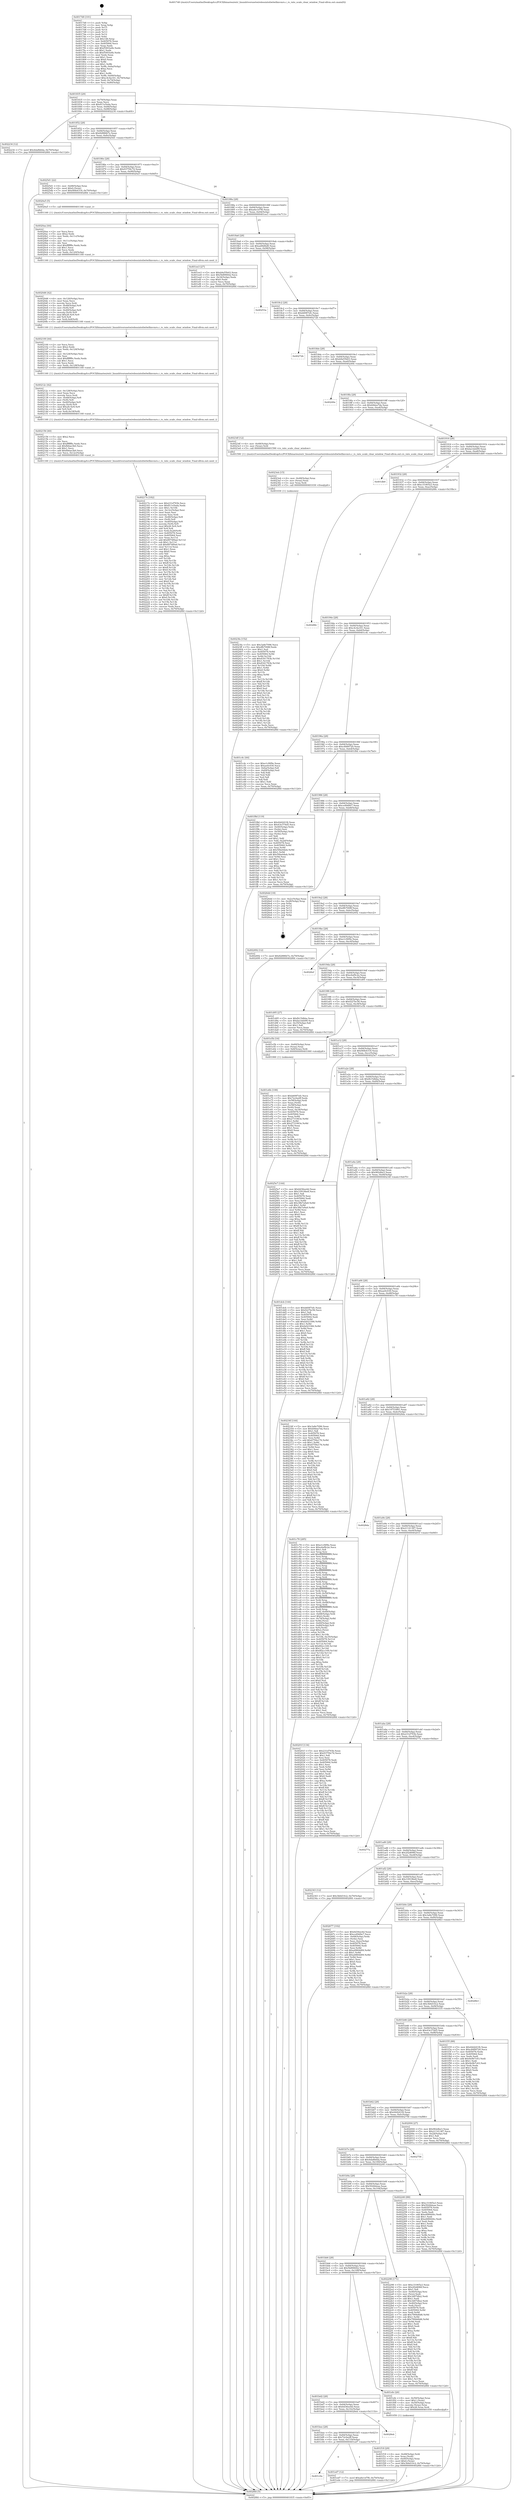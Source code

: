 digraph "0x4017d0" {
  label = "0x4017d0 (/mnt/c/Users/mathe/Desktop/tcc/POCII/binaries/extr_linuxdriversnetwirelessinteliwlwifimvmrs.c_rs_rate_scale_clear_window_Final-ollvm.out::main(0))"
  labelloc = "t"
  node[shape=record]

  Entry [label="",width=0.3,height=0.3,shape=circle,fillcolor=black,style=filled]
  "0x401835" [label="{
     0x401835 [29]\l
     | [instrs]\l
     &nbsp;&nbsp;0x401835 \<+3\>: mov -0x70(%rbp),%eax\l
     &nbsp;&nbsp;0x401838 \<+2\>: mov %eax,%ecx\l
     &nbsp;&nbsp;0x40183a \<+6\>: sub $0x811e5eda,%ecx\l
     &nbsp;&nbsp;0x401840 \<+6\>: mov %eax,-0x84(%rbp)\l
     &nbsp;&nbsp;0x401846 \<+6\>: mov %ecx,-0x88(%rbp)\l
     &nbsp;&nbsp;0x40184c \<+6\>: je 0000000000402234 \<main+0xa64\>\l
  }"]
  "0x402234" [label="{
     0x402234 [12]\l
     | [instrs]\l
     &nbsp;&nbsp;0x402234 \<+7\>: movl $0x4da8b6da,-0x70(%rbp)\l
     &nbsp;&nbsp;0x40223b \<+5\>: jmp 00000000004028fd \<main+0x112d\>\l
  }"]
  "0x401852" [label="{
     0x401852 [28]\l
     | [instrs]\l
     &nbsp;&nbsp;0x401852 \<+5\>: jmp 0000000000401857 \<main+0x87\>\l
     &nbsp;&nbsp;0x401857 \<+6\>: mov -0x84(%rbp),%eax\l
     &nbsp;&nbsp;0x40185d \<+5\>: sub $0x82886b7e,%eax\l
     &nbsp;&nbsp;0x401862 \<+6\>: mov %eax,-0x8c(%rbp)\l
     &nbsp;&nbsp;0x401868 \<+6\>: je 00000000004025d1 \<main+0xe01\>\l
  }"]
  Exit [label="",width=0.3,height=0.3,shape=circle,fillcolor=black,style=filled,peripheries=2]
  "0x4025d1" [label="{
     0x4025d1 [22]\l
     | [instrs]\l
     &nbsp;&nbsp;0x4025d1 \<+4\>: mov -0x68(%rbp),%rax\l
     &nbsp;&nbsp;0x4025d5 \<+6\>: movl $0x0,(%rax)\l
     &nbsp;&nbsp;0x4025db \<+7\>: movl $0xf46b4318,-0x70(%rbp)\l
     &nbsp;&nbsp;0x4025e2 \<+5\>: jmp 00000000004028fd \<main+0x112d\>\l
  }"]
  "0x40186e" [label="{
     0x40186e [28]\l
     | [instrs]\l
     &nbsp;&nbsp;0x40186e \<+5\>: jmp 0000000000401873 \<main+0xa3\>\l
     &nbsp;&nbsp;0x401873 \<+6\>: mov -0x84(%rbp),%eax\l
     &nbsp;&nbsp;0x401879 \<+5\>: sub $0x93759c74,%eax\l
     &nbsp;&nbsp;0x40187e \<+6\>: mov %eax,-0x90(%rbp)\l
     &nbsp;&nbsp;0x401884 \<+6\>: je 00000000004020a5 \<main+0x8d5\>\l
  }"]
  "0x4023fa" [label="{
     0x4023fa [152]\l
     | [instrs]\l
     &nbsp;&nbsp;0x4023fa \<+5\>: mov $0x3a8e7096,%ecx\l
     &nbsp;&nbsp;0x4023ff \<+5\>: mov $0xdfb7008f,%edx\l
     &nbsp;&nbsp;0x402404 \<+3\>: mov $0x1,%sil\l
     &nbsp;&nbsp;0x402407 \<+8\>: mov 0x405078,%r8d\l
     &nbsp;&nbsp;0x40240f \<+8\>: mov 0x405064,%r9d\l
     &nbsp;&nbsp;0x402417 \<+3\>: mov %r8d,%r10d\l
     &nbsp;&nbsp;0x40241a \<+7\>: add $0x8341783b,%r10d\l
     &nbsp;&nbsp;0x402421 \<+4\>: sub $0x1,%r10d\l
     &nbsp;&nbsp;0x402425 \<+7\>: sub $0x8341783b,%r10d\l
     &nbsp;&nbsp;0x40242c \<+4\>: imul %r10d,%r8d\l
     &nbsp;&nbsp;0x402430 \<+4\>: and $0x1,%r8d\l
     &nbsp;&nbsp;0x402434 \<+4\>: cmp $0x0,%r8d\l
     &nbsp;&nbsp;0x402438 \<+4\>: sete %r11b\l
     &nbsp;&nbsp;0x40243c \<+4\>: cmp $0xa,%r9d\l
     &nbsp;&nbsp;0x402440 \<+3\>: setl %bl\l
     &nbsp;&nbsp;0x402443 \<+3\>: mov %r11b,%r14b\l
     &nbsp;&nbsp;0x402446 \<+4\>: xor $0xff,%r14b\l
     &nbsp;&nbsp;0x40244a \<+3\>: mov %bl,%r15b\l
     &nbsp;&nbsp;0x40244d \<+4\>: xor $0xff,%r15b\l
     &nbsp;&nbsp;0x402451 \<+4\>: xor $0x0,%sil\l
     &nbsp;&nbsp;0x402455 \<+3\>: mov %r14b,%r12b\l
     &nbsp;&nbsp;0x402458 \<+4\>: and $0x0,%r12b\l
     &nbsp;&nbsp;0x40245c \<+3\>: and %sil,%r11b\l
     &nbsp;&nbsp;0x40245f \<+3\>: mov %r15b,%r13b\l
     &nbsp;&nbsp;0x402462 \<+4\>: and $0x0,%r13b\l
     &nbsp;&nbsp;0x402466 \<+3\>: and %sil,%bl\l
     &nbsp;&nbsp;0x402469 \<+3\>: or %r11b,%r12b\l
     &nbsp;&nbsp;0x40246c \<+3\>: or %bl,%r13b\l
     &nbsp;&nbsp;0x40246f \<+3\>: xor %r13b,%r12b\l
     &nbsp;&nbsp;0x402472 \<+3\>: or %r15b,%r14b\l
     &nbsp;&nbsp;0x402475 \<+4\>: xor $0xff,%r14b\l
     &nbsp;&nbsp;0x402479 \<+4\>: or $0x0,%sil\l
     &nbsp;&nbsp;0x40247d \<+3\>: and %sil,%r14b\l
     &nbsp;&nbsp;0x402480 \<+3\>: or %r14b,%r12b\l
     &nbsp;&nbsp;0x402483 \<+4\>: test $0x1,%r12b\l
     &nbsp;&nbsp;0x402487 \<+3\>: cmovne %edx,%ecx\l
     &nbsp;&nbsp;0x40248a \<+3\>: mov %ecx,-0x70(%rbp)\l
     &nbsp;&nbsp;0x40248d \<+5\>: jmp 00000000004028fd \<main+0x112d\>\l
  }"]
  "0x4020a5" [label="{
     0x4020a5 [5]\l
     | [instrs]\l
     &nbsp;&nbsp;0x4020a5 \<+5\>: call 0000000000401160 \<next_i\>\l
     | [calls]\l
     &nbsp;&nbsp;0x401160 \{1\} (/mnt/c/Users/mathe/Desktop/tcc/POCII/binaries/extr_linuxdriversnetwirelessinteliwlwifimvmrs.c_rs_rate_scale_clear_window_Final-ollvm.out::next_i)\l
  }"]
  "0x40188a" [label="{
     0x40188a [28]\l
     | [instrs]\l
     &nbsp;&nbsp;0x40188a \<+5\>: jmp 000000000040188f \<main+0xbf\>\l
     &nbsp;&nbsp;0x40188f \<+6\>: mov -0x84(%rbp),%eax\l
     &nbsp;&nbsp;0x401895 \<+5\>: sub $0xa6e1d7f6,%eax\l
     &nbsp;&nbsp;0x40189a \<+6\>: mov %eax,-0x94(%rbp)\l
     &nbsp;&nbsp;0x4018a0 \<+6\>: je 0000000000401ee3 \<main+0x713\>\l
  }"]
  "0x4023eb" [label="{
     0x4023eb [15]\l
     | [instrs]\l
     &nbsp;&nbsp;0x4023eb \<+4\>: mov -0x48(%rbp),%rax\l
     &nbsp;&nbsp;0x4023ef \<+3\>: mov (%rax),%rax\l
     &nbsp;&nbsp;0x4023f2 \<+3\>: mov %rax,%rdi\l
     &nbsp;&nbsp;0x4023f5 \<+5\>: call 0000000000401030 \<free@plt\>\l
     | [calls]\l
     &nbsp;&nbsp;0x401030 \{1\} (unknown)\l
  }"]
  "0x401ee3" [label="{
     0x401ee3 [27]\l
     | [instrs]\l
     &nbsp;&nbsp;0x401ee3 \<+5\>: mov $0xb9a55b03,%eax\l
     &nbsp;&nbsp;0x401ee8 \<+5\>: mov $0x5b890642,%ecx\l
     &nbsp;&nbsp;0x401eed \<+3\>: mov -0x34(%rbp),%edx\l
     &nbsp;&nbsp;0x401ef0 \<+3\>: cmp $0x0,%edx\l
     &nbsp;&nbsp;0x401ef3 \<+3\>: cmove %ecx,%eax\l
     &nbsp;&nbsp;0x401ef6 \<+3\>: mov %eax,-0x70(%rbp)\l
     &nbsp;&nbsp;0x401ef9 \<+5\>: jmp 00000000004028fd \<main+0x112d\>\l
  }"]
  "0x4018a6" [label="{
     0x4018a6 [28]\l
     | [instrs]\l
     &nbsp;&nbsp;0x4018a6 \<+5\>: jmp 00000000004018ab \<main+0xdb\>\l
     &nbsp;&nbsp;0x4018ab \<+6\>: mov -0x84(%rbp),%eax\l
     &nbsp;&nbsp;0x4018b1 \<+5\>: sub $0xad0bfbd0,%eax\l
     &nbsp;&nbsp;0x4018b6 \<+6\>: mov %eax,-0x98(%rbp)\l
     &nbsp;&nbsp;0x4018bc \<+6\>: je 000000000040253a \<main+0xd6a\>\l
  }"]
  "0x40217e" [label="{
     0x40217e [182]\l
     | [instrs]\l
     &nbsp;&nbsp;0x40217e \<+5\>: mov $0x231d793b,%ecx\l
     &nbsp;&nbsp;0x402183 \<+5\>: mov $0x811e5eda,%edx\l
     &nbsp;&nbsp;0x402188 \<+3\>: mov $0x1,%r10b\l
     &nbsp;&nbsp;0x40218b \<+6\>: mov -0x12c(%rbp),%esi\l
     &nbsp;&nbsp;0x402191 \<+3\>: imul %eax,%esi\l
     &nbsp;&nbsp;0x402194 \<+3\>: movslq %esi,%rdi\l
     &nbsp;&nbsp;0x402197 \<+4\>: mov -0x48(%rbp),%r8\l
     &nbsp;&nbsp;0x40219b \<+3\>: mov (%r8),%r8\l
     &nbsp;&nbsp;0x40219e \<+4\>: mov -0x40(%rbp),%r9\l
     &nbsp;&nbsp;0x4021a2 \<+3\>: movslq (%r9),%r9\l
     &nbsp;&nbsp;0x4021a5 \<+4\>: imul $0x28,%r9,%r9\l
     &nbsp;&nbsp;0x4021a9 \<+3\>: add %r9,%r8\l
     &nbsp;&nbsp;0x4021ac \<+4\>: mov %rdi,0x20(%r8)\l
     &nbsp;&nbsp;0x4021b0 \<+7\>: mov 0x405078,%eax\l
     &nbsp;&nbsp;0x4021b7 \<+7\>: mov 0x405064,%esi\l
     &nbsp;&nbsp;0x4021be \<+3\>: mov %eax,%r11d\l
     &nbsp;&nbsp;0x4021c1 \<+7\>: add $0x8974f0ad,%r11d\l
     &nbsp;&nbsp;0x4021c8 \<+4\>: sub $0x1,%r11d\l
     &nbsp;&nbsp;0x4021cc \<+7\>: sub $0x8974f0ad,%r11d\l
     &nbsp;&nbsp;0x4021d3 \<+4\>: imul %r11d,%eax\l
     &nbsp;&nbsp;0x4021d7 \<+3\>: and $0x1,%eax\l
     &nbsp;&nbsp;0x4021da \<+3\>: cmp $0x0,%eax\l
     &nbsp;&nbsp;0x4021dd \<+3\>: sete %bl\l
     &nbsp;&nbsp;0x4021e0 \<+3\>: cmp $0xa,%esi\l
     &nbsp;&nbsp;0x4021e3 \<+4\>: setl %r14b\l
     &nbsp;&nbsp;0x4021e7 \<+3\>: mov %bl,%r15b\l
     &nbsp;&nbsp;0x4021ea \<+4\>: xor $0xff,%r15b\l
     &nbsp;&nbsp;0x4021ee \<+3\>: mov %r14b,%r12b\l
     &nbsp;&nbsp;0x4021f1 \<+4\>: xor $0xff,%r12b\l
     &nbsp;&nbsp;0x4021f5 \<+4\>: xor $0x0,%r10b\l
     &nbsp;&nbsp;0x4021f9 \<+3\>: mov %r15b,%r13b\l
     &nbsp;&nbsp;0x4021fc \<+4\>: and $0x0,%r13b\l
     &nbsp;&nbsp;0x402200 \<+3\>: and %r10b,%bl\l
     &nbsp;&nbsp;0x402203 \<+3\>: mov %r12b,%al\l
     &nbsp;&nbsp;0x402206 \<+2\>: and $0x0,%al\l
     &nbsp;&nbsp;0x402208 \<+3\>: and %r10b,%r14b\l
     &nbsp;&nbsp;0x40220b \<+3\>: or %bl,%r13b\l
     &nbsp;&nbsp;0x40220e \<+3\>: or %r14b,%al\l
     &nbsp;&nbsp;0x402211 \<+3\>: xor %al,%r13b\l
     &nbsp;&nbsp;0x402214 \<+3\>: or %r12b,%r15b\l
     &nbsp;&nbsp;0x402217 \<+4\>: xor $0xff,%r15b\l
     &nbsp;&nbsp;0x40221b \<+4\>: or $0x0,%r10b\l
     &nbsp;&nbsp;0x40221f \<+3\>: and %r10b,%r15b\l
     &nbsp;&nbsp;0x402222 \<+3\>: or %r15b,%r13b\l
     &nbsp;&nbsp;0x402225 \<+4\>: test $0x1,%r13b\l
     &nbsp;&nbsp;0x402229 \<+3\>: cmovne %edx,%ecx\l
     &nbsp;&nbsp;0x40222c \<+3\>: mov %ecx,-0x70(%rbp)\l
     &nbsp;&nbsp;0x40222f \<+5\>: jmp 00000000004028fd \<main+0x112d\>\l
  }"]
  "0x40253a" [label="{
     0x40253a\l
  }", style=dashed]
  "0x4018c2" [label="{
     0x4018c2 [28]\l
     | [instrs]\l
     &nbsp;&nbsp;0x4018c2 \<+5\>: jmp 00000000004018c7 \<main+0xf7\>\l
     &nbsp;&nbsp;0x4018c7 \<+6\>: mov -0x84(%rbp),%eax\l
     &nbsp;&nbsp;0x4018cd \<+5\>: sub $0xb6087efc,%eax\l
     &nbsp;&nbsp;0x4018d2 \<+6\>: mov %eax,-0x9c(%rbp)\l
     &nbsp;&nbsp;0x4018d8 \<+6\>: je 000000000040272b \<main+0xf5b\>\l
  }"]
  "0x402156" [label="{
     0x402156 [40]\l
     | [instrs]\l
     &nbsp;&nbsp;0x402156 \<+5\>: mov $0x2,%ecx\l
     &nbsp;&nbsp;0x40215b \<+1\>: cltd\l
     &nbsp;&nbsp;0x40215c \<+2\>: idiv %ecx\l
     &nbsp;&nbsp;0x40215e \<+6\>: imul $0xfffffffe,%edx,%ecx\l
     &nbsp;&nbsp;0x402164 \<+6\>: sub $0xfb6ae3b0,%ecx\l
     &nbsp;&nbsp;0x40216a \<+3\>: add $0x1,%ecx\l
     &nbsp;&nbsp;0x40216d \<+6\>: add $0xfb6ae3b0,%ecx\l
     &nbsp;&nbsp;0x402173 \<+6\>: mov %ecx,-0x12c(%rbp)\l
     &nbsp;&nbsp;0x402179 \<+5\>: call 0000000000401160 \<next_i\>\l
     | [calls]\l
     &nbsp;&nbsp;0x401160 \{1\} (/mnt/c/Users/mathe/Desktop/tcc/POCII/binaries/extr_linuxdriversnetwirelessinteliwlwifimvmrs.c_rs_rate_scale_clear_window_Final-ollvm.out::next_i)\l
  }"]
  "0x40272b" [label="{
     0x40272b\l
  }", style=dashed]
  "0x4018de" [label="{
     0x4018de [28]\l
     | [instrs]\l
     &nbsp;&nbsp;0x4018de \<+5\>: jmp 00000000004018e3 \<main+0x113\>\l
     &nbsp;&nbsp;0x4018e3 \<+6\>: mov -0x84(%rbp),%eax\l
     &nbsp;&nbsp;0x4018e9 \<+5\>: sub $0xb9a55b03,%eax\l
     &nbsp;&nbsp;0x4018ee \<+6\>: mov %eax,-0xa0(%rbp)\l
     &nbsp;&nbsp;0x4018f4 \<+6\>: je 000000000040249e \<main+0xcce\>\l
  }"]
  "0x40212c" [label="{
     0x40212c [42]\l
     | [instrs]\l
     &nbsp;&nbsp;0x40212c \<+6\>: mov -0x128(%rbp),%ecx\l
     &nbsp;&nbsp;0x402132 \<+3\>: imul %eax,%ecx\l
     &nbsp;&nbsp;0x402135 \<+3\>: movslq %ecx,%rdi\l
     &nbsp;&nbsp;0x402138 \<+4\>: mov -0x48(%rbp),%r8\l
     &nbsp;&nbsp;0x40213c \<+3\>: mov (%r8),%r8\l
     &nbsp;&nbsp;0x40213f \<+4\>: mov -0x40(%rbp),%r9\l
     &nbsp;&nbsp;0x402143 \<+3\>: movslq (%r9),%r9\l
     &nbsp;&nbsp;0x402146 \<+4\>: imul $0x28,%r9,%r9\l
     &nbsp;&nbsp;0x40214a \<+3\>: add %r9,%r8\l
     &nbsp;&nbsp;0x40214d \<+4\>: mov %rdi,0x18(%r8)\l
     &nbsp;&nbsp;0x402151 \<+5\>: call 0000000000401160 \<next_i\>\l
     | [calls]\l
     &nbsp;&nbsp;0x401160 \{1\} (/mnt/c/Users/mathe/Desktop/tcc/POCII/binaries/extr_linuxdriversnetwirelessinteliwlwifimvmrs.c_rs_rate_scale_clear_window_Final-ollvm.out::next_i)\l
  }"]
  "0x40249e" [label="{
     0x40249e\l
  }", style=dashed]
  "0x4018fa" [label="{
     0x4018fa [28]\l
     | [instrs]\l
     &nbsp;&nbsp;0x4018fa \<+5\>: jmp 00000000004018ff \<main+0x12f\>\l
     &nbsp;&nbsp;0x4018ff \<+6\>: mov -0x84(%rbp),%eax\l
     &nbsp;&nbsp;0x401905 \<+5\>: sub $0xb9dea7da,%eax\l
     &nbsp;&nbsp;0x40190a \<+6\>: mov %eax,-0xa4(%rbp)\l
     &nbsp;&nbsp;0x401910 \<+6\>: je 00000000004023df \<main+0xc0f\>\l
  }"]
  "0x402100" [label="{
     0x402100 [44]\l
     | [instrs]\l
     &nbsp;&nbsp;0x402100 \<+2\>: xor %ecx,%ecx\l
     &nbsp;&nbsp;0x402102 \<+5\>: mov $0x2,%edx\l
     &nbsp;&nbsp;0x402107 \<+6\>: mov %edx,-0x124(%rbp)\l
     &nbsp;&nbsp;0x40210d \<+1\>: cltd\l
     &nbsp;&nbsp;0x40210e \<+6\>: mov -0x124(%rbp),%esi\l
     &nbsp;&nbsp;0x402114 \<+2\>: idiv %esi\l
     &nbsp;&nbsp;0x402116 \<+6\>: imul $0xfffffffe,%edx,%edx\l
     &nbsp;&nbsp;0x40211c \<+3\>: sub $0x1,%ecx\l
     &nbsp;&nbsp;0x40211f \<+2\>: sub %ecx,%edx\l
     &nbsp;&nbsp;0x402121 \<+6\>: mov %edx,-0x128(%rbp)\l
     &nbsp;&nbsp;0x402127 \<+5\>: call 0000000000401160 \<next_i\>\l
     | [calls]\l
     &nbsp;&nbsp;0x401160 \{1\} (/mnt/c/Users/mathe/Desktop/tcc/POCII/binaries/extr_linuxdriversnetwirelessinteliwlwifimvmrs.c_rs_rate_scale_clear_window_Final-ollvm.out::next_i)\l
  }"]
  "0x4023df" [label="{
     0x4023df [12]\l
     | [instrs]\l
     &nbsp;&nbsp;0x4023df \<+4\>: mov -0x48(%rbp),%rax\l
     &nbsp;&nbsp;0x4023e3 \<+3\>: mov (%rax),%rdi\l
     &nbsp;&nbsp;0x4023e6 \<+5\>: call 0000000000401590 \<rs_rate_scale_clear_window\>\l
     | [calls]\l
     &nbsp;&nbsp;0x401590 \{1\} (/mnt/c/Users/mathe/Desktop/tcc/POCII/binaries/extr_linuxdriversnetwirelessinteliwlwifimvmrs.c_rs_rate_scale_clear_window_Final-ollvm.out::rs_rate_scale_clear_window)\l
  }"]
  "0x401916" [label="{
     0x401916 [28]\l
     | [instrs]\l
     &nbsp;&nbsp;0x401916 \<+5\>: jmp 000000000040191b \<main+0x14b\>\l
     &nbsp;&nbsp;0x40191b \<+6\>: mov -0x84(%rbp),%eax\l
     &nbsp;&nbsp;0x401921 \<+5\>: sub $0xba1deb99,%eax\l
     &nbsp;&nbsp;0x401926 \<+6\>: mov %eax,-0xa8(%rbp)\l
     &nbsp;&nbsp;0x40192c \<+6\>: je 0000000000401db0 \<main+0x5e0\>\l
  }"]
  "0x4020d6" [label="{
     0x4020d6 [42]\l
     | [instrs]\l
     &nbsp;&nbsp;0x4020d6 \<+6\>: mov -0x120(%rbp),%ecx\l
     &nbsp;&nbsp;0x4020dc \<+3\>: imul %eax,%ecx\l
     &nbsp;&nbsp;0x4020df \<+3\>: movslq %ecx,%rdi\l
     &nbsp;&nbsp;0x4020e2 \<+4\>: mov -0x48(%rbp),%r8\l
     &nbsp;&nbsp;0x4020e6 \<+3\>: mov (%r8),%r8\l
     &nbsp;&nbsp;0x4020e9 \<+4\>: mov -0x40(%rbp),%r9\l
     &nbsp;&nbsp;0x4020ed \<+3\>: movslq (%r9),%r9\l
     &nbsp;&nbsp;0x4020f0 \<+4\>: imul $0x28,%r9,%r9\l
     &nbsp;&nbsp;0x4020f4 \<+3\>: add %r9,%r8\l
     &nbsp;&nbsp;0x4020f7 \<+4\>: mov %rdi,0x8(%r8)\l
     &nbsp;&nbsp;0x4020fb \<+5\>: call 0000000000401160 \<next_i\>\l
     | [calls]\l
     &nbsp;&nbsp;0x401160 \{1\} (/mnt/c/Users/mathe/Desktop/tcc/POCII/binaries/extr_linuxdriversnetwirelessinteliwlwifimvmrs.c_rs_rate_scale_clear_window_Final-ollvm.out::next_i)\l
  }"]
  "0x401db0" [label="{
     0x401db0\l
  }", style=dashed]
  "0x401932" [label="{
     0x401932 [28]\l
     | [instrs]\l
     &nbsp;&nbsp;0x401932 \<+5\>: jmp 0000000000401937 \<main+0x167\>\l
     &nbsp;&nbsp;0x401937 \<+6\>: mov -0x84(%rbp),%eax\l
     &nbsp;&nbsp;0x40193d \<+5\>: sub $0xc31065a3,%eax\l
     &nbsp;&nbsp;0x401942 \<+6\>: mov %eax,-0xac(%rbp)\l
     &nbsp;&nbsp;0x401948 \<+6\>: je 000000000040288c \<main+0x10bc\>\l
  }"]
  "0x4020aa" [label="{
     0x4020aa [44]\l
     | [instrs]\l
     &nbsp;&nbsp;0x4020aa \<+2\>: xor %ecx,%ecx\l
     &nbsp;&nbsp;0x4020ac \<+5\>: mov $0x2,%edx\l
     &nbsp;&nbsp;0x4020b1 \<+6\>: mov %edx,-0x11c(%rbp)\l
     &nbsp;&nbsp;0x4020b7 \<+1\>: cltd\l
     &nbsp;&nbsp;0x4020b8 \<+6\>: mov -0x11c(%rbp),%esi\l
     &nbsp;&nbsp;0x4020be \<+2\>: idiv %esi\l
     &nbsp;&nbsp;0x4020c0 \<+6\>: imul $0xfffffffe,%edx,%edx\l
     &nbsp;&nbsp;0x4020c6 \<+3\>: sub $0x1,%ecx\l
     &nbsp;&nbsp;0x4020c9 \<+2\>: sub %ecx,%edx\l
     &nbsp;&nbsp;0x4020cb \<+6\>: mov %edx,-0x120(%rbp)\l
     &nbsp;&nbsp;0x4020d1 \<+5\>: call 0000000000401160 \<next_i\>\l
     | [calls]\l
     &nbsp;&nbsp;0x401160 \{1\} (/mnt/c/Users/mathe/Desktop/tcc/POCII/binaries/extr_linuxdriversnetwirelessinteliwlwifimvmrs.c_rs_rate_scale_clear_window_Final-ollvm.out::next_i)\l
  }"]
  "0x40288c" [label="{
     0x40288c\l
  }", style=dashed]
  "0x40194e" [label="{
     0x40194e [28]\l
     | [instrs]\l
     &nbsp;&nbsp;0x40194e \<+5\>: jmp 0000000000401953 \<main+0x183\>\l
     &nbsp;&nbsp;0x401953 \<+6\>: mov -0x84(%rbp),%eax\l
     &nbsp;&nbsp;0x401959 \<+5\>: sub $0xc4c4a161,%eax\l
     &nbsp;&nbsp;0x40195e \<+6\>: mov %eax,-0xb0(%rbp)\l
     &nbsp;&nbsp;0x401964 \<+6\>: je 0000000000401c4c \<main+0x47c\>\l
  }"]
  "0x401f18" [label="{
     0x401f18 [29]\l
     | [instrs]\l
     &nbsp;&nbsp;0x401f18 \<+4\>: mov -0x48(%rbp),%rdi\l
     &nbsp;&nbsp;0x401f1c \<+3\>: mov %rax,(%rdi)\l
     &nbsp;&nbsp;0x401f1f \<+4\>: mov -0x40(%rbp),%rax\l
     &nbsp;&nbsp;0x401f23 \<+6\>: movl $0x0,(%rax)\l
     &nbsp;&nbsp;0x401f29 \<+7\>: movl $0x3b6d10c2,-0x70(%rbp)\l
     &nbsp;&nbsp;0x401f30 \<+5\>: jmp 00000000004028fd \<main+0x112d\>\l
  }"]
  "0x401c4c" [label="{
     0x401c4c [44]\l
     | [instrs]\l
     &nbsp;&nbsp;0x401c4c \<+5\>: mov $0xe1cf4f9e,%eax\l
     &nbsp;&nbsp;0x401c51 \<+5\>: mov $0xae0c030,%ecx\l
     &nbsp;&nbsp;0x401c56 \<+3\>: mov -0x6a(%rbp),%dl\l
     &nbsp;&nbsp;0x401c59 \<+4\>: mov -0x69(%rbp),%sil\l
     &nbsp;&nbsp;0x401c5d \<+3\>: mov %dl,%dil\l
     &nbsp;&nbsp;0x401c60 \<+3\>: and %sil,%dil\l
     &nbsp;&nbsp;0x401c63 \<+3\>: xor %sil,%dl\l
     &nbsp;&nbsp;0x401c66 \<+3\>: or %dl,%dil\l
     &nbsp;&nbsp;0x401c69 \<+4\>: test $0x1,%dil\l
     &nbsp;&nbsp;0x401c6d \<+3\>: cmovne %ecx,%eax\l
     &nbsp;&nbsp;0x401c70 \<+3\>: mov %eax,-0x70(%rbp)\l
     &nbsp;&nbsp;0x401c73 \<+5\>: jmp 00000000004028fd \<main+0x112d\>\l
  }"]
  "0x40196a" [label="{
     0x40196a [28]\l
     | [instrs]\l
     &nbsp;&nbsp;0x40196a \<+5\>: jmp 000000000040196f \<main+0x19f\>\l
     &nbsp;&nbsp;0x40196f \<+6\>: mov -0x84(%rbp),%eax\l
     &nbsp;&nbsp;0x401975 \<+5\>: sub $0xc8489720,%eax\l
     &nbsp;&nbsp;0x40197a \<+6\>: mov %eax,-0xb4(%rbp)\l
     &nbsp;&nbsp;0x401980 \<+6\>: je 0000000000401f8d \<main+0x7bd\>\l
  }"]
  "0x4028fd" [label="{
     0x4028fd [5]\l
     | [instrs]\l
     &nbsp;&nbsp;0x4028fd \<+5\>: jmp 0000000000401835 \<main+0x65\>\l
  }"]
  "0x4017d0" [label="{
     0x4017d0 [101]\l
     | [instrs]\l
     &nbsp;&nbsp;0x4017d0 \<+1\>: push %rbp\l
     &nbsp;&nbsp;0x4017d1 \<+3\>: mov %rsp,%rbp\l
     &nbsp;&nbsp;0x4017d4 \<+2\>: push %r15\l
     &nbsp;&nbsp;0x4017d6 \<+2\>: push %r14\l
     &nbsp;&nbsp;0x4017d8 \<+2\>: push %r13\l
     &nbsp;&nbsp;0x4017da \<+2\>: push %r12\l
     &nbsp;&nbsp;0x4017dc \<+1\>: push %rbx\l
     &nbsp;&nbsp;0x4017dd \<+7\>: sub $0x148,%rsp\l
     &nbsp;&nbsp;0x4017e4 \<+7\>: mov 0x405078,%eax\l
     &nbsp;&nbsp;0x4017eb \<+7\>: mov 0x405064,%ecx\l
     &nbsp;&nbsp;0x4017f2 \<+2\>: mov %eax,%edx\l
     &nbsp;&nbsp;0x4017f4 \<+6\>: add $0xf5493a4b,%edx\l
     &nbsp;&nbsp;0x4017fa \<+3\>: sub $0x1,%edx\l
     &nbsp;&nbsp;0x4017fd \<+6\>: sub $0xf5493a4b,%edx\l
     &nbsp;&nbsp;0x401803 \<+3\>: imul %edx,%eax\l
     &nbsp;&nbsp;0x401806 \<+3\>: and $0x1,%eax\l
     &nbsp;&nbsp;0x401809 \<+3\>: cmp $0x0,%eax\l
     &nbsp;&nbsp;0x40180c \<+4\>: sete %r8b\l
     &nbsp;&nbsp;0x401810 \<+4\>: and $0x1,%r8b\l
     &nbsp;&nbsp;0x401814 \<+4\>: mov %r8b,-0x6a(%rbp)\l
     &nbsp;&nbsp;0x401818 \<+3\>: cmp $0xa,%ecx\l
     &nbsp;&nbsp;0x40181b \<+4\>: setl %r8b\l
     &nbsp;&nbsp;0x40181f \<+4\>: and $0x1,%r8b\l
     &nbsp;&nbsp;0x401823 \<+4\>: mov %r8b,-0x69(%rbp)\l
     &nbsp;&nbsp;0x401827 \<+7\>: movl $0xc4c4a161,-0x70(%rbp)\l
     &nbsp;&nbsp;0x40182e \<+3\>: mov %edi,-0x74(%rbp)\l
     &nbsp;&nbsp;0x401831 \<+4\>: mov %rsi,-0x80(%rbp)\l
  }"]
  "0x401c0a" [label="{
     0x401c0a\l
  }", style=dashed]
  "0x401f8d" [label="{
     0x401f8d [119]\l
     | [instrs]\l
     &nbsp;&nbsp;0x401f8d \<+5\>: mov $0x44d241f4,%eax\l
     &nbsp;&nbsp;0x401f92 \<+5\>: mov $0x43e374d5,%ecx\l
     &nbsp;&nbsp;0x401f97 \<+4\>: mov -0x40(%rbp),%rdx\l
     &nbsp;&nbsp;0x401f9b \<+2\>: mov (%rdx),%esi\l
     &nbsp;&nbsp;0x401f9d \<+4\>: mov -0x50(%rbp),%rdx\l
     &nbsp;&nbsp;0x401fa1 \<+2\>: cmp (%rdx),%esi\l
     &nbsp;&nbsp;0x401fa3 \<+4\>: setl %dil\l
     &nbsp;&nbsp;0x401fa7 \<+4\>: and $0x1,%dil\l
     &nbsp;&nbsp;0x401fab \<+4\>: mov %dil,-0x2d(%rbp)\l
     &nbsp;&nbsp;0x401faf \<+7\>: mov 0x405078,%esi\l
     &nbsp;&nbsp;0x401fb6 \<+8\>: mov 0x405064,%r8d\l
     &nbsp;&nbsp;0x401fbe \<+3\>: mov %esi,%r9d\l
     &nbsp;&nbsp;0x401fc1 \<+7\>: sub $0x50be0deb,%r9d\l
     &nbsp;&nbsp;0x401fc8 \<+4\>: sub $0x1,%r9d\l
     &nbsp;&nbsp;0x401fcc \<+7\>: add $0x50be0deb,%r9d\l
     &nbsp;&nbsp;0x401fd3 \<+4\>: imul %r9d,%esi\l
     &nbsp;&nbsp;0x401fd7 \<+3\>: and $0x1,%esi\l
     &nbsp;&nbsp;0x401fda \<+3\>: cmp $0x0,%esi\l
     &nbsp;&nbsp;0x401fdd \<+4\>: sete %dil\l
     &nbsp;&nbsp;0x401fe1 \<+4\>: cmp $0xa,%r8d\l
     &nbsp;&nbsp;0x401fe5 \<+4\>: setl %r10b\l
     &nbsp;&nbsp;0x401fe9 \<+3\>: mov %dil,%r11b\l
     &nbsp;&nbsp;0x401fec \<+3\>: and %r10b,%r11b\l
     &nbsp;&nbsp;0x401fef \<+3\>: xor %r10b,%dil\l
     &nbsp;&nbsp;0x401ff2 \<+3\>: or %dil,%r11b\l
     &nbsp;&nbsp;0x401ff5 \<+4\>: test $0x1,%r11b\l
     &nbsp;&nbsp;0x401ff9 \<+3\>: cmovne %ecx,%eax\l
     &nbsp;&nbsp;0x401ffc \<+3\>: mov %eax,-0x70(%rbp)\l
     &nbsp;&nbsp;0x401fff \<+5\>: jmp 00000000004028fd \<main+0x112d\>\l
  }"]
  "0x401986" [label="{
     0x401986 [28]\l
     | [instrs]\l
     &nbsp;&nbsp;0x401986 \<+5\>: jmp 000000000040198b \<main+0x1bb\>\l
     &nbsp;&nbsp;0x40198b \<+6\>: mov -0x84(%rbp),%eax\l
     &nbsp;&nbsp;0x401991 \<+5\>: sub $0xce49d9e7,%eax\l
     &nbsp;&nbsp;0x401996 \<+6\>: mov %eax,-0xb8(%rbp)\l
     &nbsp;&nbsp;0x40199c \<+6\>: je 00000000004026dd \<main+0xf0d\>\l
  }"]
  "0x401ed7" [label="{
     0x401ed7 [12]\l
     | [instrs]\l
     &nbsp;&nbsp;0x401ed7 \<+7\>: movl $0xa6e1d7f6,-0x70(%rbp)\l
     &nbsp;&nbsp;0x401ede \<+5\>: jmp 00000000004028fd \<main+0x112d\>\l
  }"]
  "0x4026dd" [label="{
     0x4026dd [18]\l
     | [instrs]\l
     &nbsp;&nbsp;0x4026dd \<+3\>: mov -0x2c(%rbp),%eax\l
     &nbsp;&nbsp;0x4026e0 \<+4\>: lea -0x28(%rbp),%rsp\l
     &nbsp;&nbsp;0x4026e4 \<+1\>: pop %rbx\l
     &nbsp;&nbsp;0x4026e5 \<+2\>: pop %r12\l
     &nbsp;&nbsp;0x4026e7 \<+2\>: pop %r13\l
     &nbsp;&nbsp;0x4026e9 \<+2\>: pop %r14\l
     &nbsp;&nbsp;0x4026eb \<+2\>: pop %r15\l
     &nbsp;&nbsp;0x4026ed \<+1\>: pop %rbp\l
     &nbsp;&nbsp;0x4026ee \<+1\>: ret\l
  }"]
  "0x4019a2" [label="{
     0x4019a2 [28]\l
     | [instrs]\l
     &nbsp;&nbsp;0x4019a2 \<+5\>: jmp 00000000004019a7 \<main+0x1d7\>\l
     &nbsp;&nbsp;0x4019a7 \<+6\>: mov -0x84(%rbp),%eax\l
     &nbsp;&nbsp;0x4019ad \<+5\>: sub $0xdfb7008f,%eax\l
     &nbsp;&nbsp;0x4019b2 \<+6\>: mov %eax,-0xbc(%rbp)\l
     &nbsp;&nbsp;0x4019b8 \<+6\>: je 0000000000402492 \<main+0xcc2\>\l
  }"]
  "0x401bee" [label="{
     0x401bee [28]\l
     | [instrs]\l
     &nbsp;&nbsp;0x401bee \<+5\>: jmp 0000000000401bf3 \<main+0x423\>\l
     &nbsp;&nbsp;0x401bf3 \<+6\>: mov -0x84(%rbp),%eax\l
     &nbsp;&nbsp;0x401bf9 \<+5\>: sub $0x72c0a2ff,%eax\l
     &nbsp;&nbsp;0x401bfe \<+6\>: mov %eax,-0x110(%rbp)\l
     &nbsp;&nbsp;0x401c04 \<+6\>: je 0000000000401ed7 \<main+0x707\>\l
  }"]
  "0x402492" [label="{
     0x402492 [12]\l
     | [instrs]\l
     &nbsp;&nbsp;0x402492 \<+7\>: movl $0x82886b7e,-0x70(%rbp)\l
     &nbsp;&nbsp;0x402499 \<+5\>: jmp 00000000004028fd \<main+0x112d\>\l
  }"]
  "0x4019be" [label="{
     0x4019be [28]\l
     | [instrs]\l
     &nbsp;&nbsp;0x4019be \<+5\>: jmp 00000000004019c3 \<main+0x1f3\>\l
     &nbsp;&nbsp;0x4019c3 \<+6\>: mov -0x84(%rbp),%eax\l
     &nbsp;&nbsp;0x4019c9 \<+5\>: sub $0xe1cf4f9e,%eax\l
     &nbsp;&nbsp;0x4019ce \<+6\>: mov %eax,-0xc0(%rbp)\l
     &nbsp;&nbsp;0x4019d4 \<+6\>: je 00000000004026ef \<main+0xf1f\>\l
  }"]
  "0x4028eb" [label="{
     0x4028eb\l
  }", style=dashed]
  "0x4026ef" [label="{
     0x4026ef\l
  }", style=dashed]
  "0x4019da" [label="{
     0x4019da [28]\l
     | [instrs]\l
     &nbsp;&nbsp;0x4019da \<+5\>: jmp 00000000004019df \<main+0x20f\>\l
     &nbsp;&nbsp;0x4019df \<+6\>: mov -0x84(%rbp),%eax\l
     &nbsp;&nbsp;0x4019e5 \<+5\>: sub $0xe4af9c2e,%eax\l
     &nbsp;&nbsp;0x4019ea \<+6\>: mov %eax,-0xc4(%rbp)\l
     &nbsp;&nbsp;0x4019f0 \<+6\>: je 0000000000401d95 \<main+0x5c5\>\l
  }"]
  "0x401bd2" [label="{
     0x401bd2 [28]\l
     | [instrs]\l
     &nbsp;&nbsp;0x401bd2 \<+5\>: jmp 0000000000401bd7 \<main+0x407\>\l
     &nbsp;&nbsp;0x401bd7 \<+6\>: mov -0x84(%rbp),%eax\l
     &nbsp;&nbsp;0x401bdd \<+5\>: sub $0x6d36ee4d,%eax\l
     &nbsp;&nbsp;0x401be2 \<+6\>: mov %eax,-0x10c(%rbp)\l
     &nbsp;&nbsp;0x401be8 \<+6\>: je 00000000004028eb \<main+0x111b\>\l
  }"]
  "0x401d95" [label="{
     0x401d95 [27]\l
     | [instrs]\l
     &nbsp;&nbsp;0x401d95 \<+5\>: mov $0xfb15dbba,%eax\l
     &nbsp;&nbsp;0x401d9a \<+5\>: mov $0xba1deb99,%ecx\l
     &nbsp;&nbsp;0x401d9f \<+3\>: mov -0x35(%rbp),%dl\l
     &nbsp;&nbsp;0x401da2 \<+3\>: test $0x1,%dl\l
     &nbsp;&nbsp;0x401da5 \<+3\>: cmovne %ecx,%eax\l
     &nbsp;&nbsp;0x401da8 \<+3\>: mov %eax,-0x70(%rbp)\l
     &nbsp;&nbsp;0x401dab \<+5\>: jmp 00000000004028fd \<main+0x112d\>\l
  }"]
  "0x4019f6" [label="{
     0x4019f6 [28]\l
     | [instrs]\l
     &nbsp;&nbsp;0x4019f6 \<+5\>: jmp 00000000004019fb \<main+0x22b\>\l
     &nbsp;&nbsp;0x4019fb \<+6\>: mov -0x84(%rbp),%eax\l
     &nbsp;&nbsp;0x401a01 \<+5\>: sub $0xf227bc56,%eax\l
     &nbsp;&nbsp;0x401a06 \<+6\>: mov %eax,-0xc8(%rbp)\l
     &nbsp;&nbsp;0x401a0c \<+6\>: je 0000000000401e5b \<main+0x68b\>\l
  }"]
  "0x401efe" [label="{
     0x401efe [26]\l
     | [instrs]\l
     &nbsp;&nbsp;0x401efe \<+4\>: mov -0x50(%rbp),%rax\l
     &nbsp;&nbsp;0x401f02 \<+6\>: movl $0x1,(%rax)\l
     &nbsp;&nbsp;0x401f08 \<+4\>: mov -0x50(%rbp),%rax\l
     &nbsp;&nbsp;0x401f0c \<+3\>: movslq (%rax),%rax\l
     &nbsp;&nbsp;0x401f0f \<+4\>: imul $0x28,%rax,%rdi\l
     &nbsp;&nbsp;0x401f13 \<+5\>: call 0000000000401050 \<malloc@plt\>\l
     | [calls]\l
     &nbsp;&nbsp;0x401050 \{1\} (unknown)\l
  }"]
  "0x401e5b" [label="{
     0x401e5b [16]\l
     | [instrs]\l
     &nbsp;&nbsp;0x401e5b \<+4\>: mov -0x60(%rbp),%rax\l
     &nbsp;&nbsp;0x401e5f \<+3\>: mov (%rax),%rax\l
     &nbsp;&nbsp;0x401e62 \<+4\>: mov 0x8(%rax),%rdi\l
     &nbsp;&nbsp;0x401e66 \<+5\>: call 0000000000401060 \<atoi@plt\>\l
     | [calls]\l
     &nbsp;&nbsp;0x401060 \{1\} (unknown)\l
  }"]
  "0x401a12" [label="{
     0x401a12 [28]\l
     | [instrs]\l
     &nbsp;&nbsp;0x401a12 \<+5\>: jmp 0000000000401a17 \<main+0x247\>\l
     &nbsp;&nbsp;0x401a17 \<+6\>: mov -0x84(%rbp),%eax\l
     &nbsp;&nbsp;0x401a1d \<+5\>: sub $0xf46b4318,%eax\l
     &nbsp;&nbsp;0x401a22 \<+6\>: mov %eax,-0xcc(%rbp)\l
     &nbsp;&nbsp;0x401a28 \<+6\>: je 00000000004025e7 \<main+0xe17\>\l
  }"]
  "0x401bb6" [label="{
     0x401bb6 [28]\l
     | [instrs]\l
     &nbsp;&nbsp;0x401bb6 \<+5\>: jmp 0000000000401bbb \<main+0x3eb\>\l
     &nbsp;&nbsp;0x401bbb \<+6\>: mov -0x84(%rbp),%eax\l
     &nbsp;&nbsp;0x401bc1 \<+5\>: sub $0x5b890642,%eax\l
     &nbsp;&nbsp;0x401bc6 \<+6\>: mov %eax,-0x108(%rbp)\l
     &nbsp;&nbsp;0x401bcc \<+6\>: je 0000000000401efe \<main+0x72e\>\l
  }"]
  "0x4025e7" [label="{
     0x4025e7 [144]\l
     | [instrs]\l
     &nbsp;&nbsp;0x4025e7 \<+5\>: mov $0x6d36ee4d,%eax\l
     &nbsp;&nbsp;0x4025ec \<+5\>: mov $0x33919be8,%ecx\l
     &nbsp;&nbsp;0x4025f1 \<+2\>: mov $0x1,%dl\l
     &nbsp;&nbsp;0x4025f3 \<+7\>: mov 0x405078,%esi\l
     &nbsp;&nbsp;0x4025fa \<+7\>: mov 0x405064,%edi\l
     &nbsp;&nbsp;0x402601 \<+3\>: mov %esi,%r8d\l
     &nbsp;&nbsp;0x402604 \<+7\>: add $0x38b7a9a9,%r8d\l
     &nbsp;&nbsp;0x40260b \<+4\>: sub $0x1,%r8d\l
     &nbsp;&nbsp;0x40260f \<+7\>: sub $0x38b7a9a9,%r8d\l
     &nbsp;&nbsp;0x402616 \<+4\>: imul %r8d,%esi\l
     &nbsp;&nbsp;0x40261a \<+3\>: and $0x1,%esi\l
     &nbsp;&nbsp;0x40261d \<+3\>: cmp $0x0,%esi\l
     &nbsp;&nbsp;0x402620 \<+4\>: sete %r9b\l
     &nbsp;&nbsp;0x402624 \<+3\>: cmp $0xa,%edi\l
     &nbsp;&nbsp;0x402627 \<+4\>: setl %r10b\l
     &nbsp;&nbsp;0x40262b \<+3\>: mov %r9b,%r11b\l
     &nbsp;&nbsp;0x40262e \<+4\>: xor $0xff,%r11b\l
     &nbsp;&nbsp;0x402632 \<+3\>: mov %r10b,%bl\l
     &nbsp;&nbsp;0x402635 \<+3\>: xor $0xff,%bl\l
     &nbsp;&nbsp;0x402638 \<+3\>: xor $0x1,%dl\l
     &nbsp;&nbsp;0x40263b \<+3\>: mov %r11b,%r14b\l
     &nbsp;&nbsp;0x40263e \<+4\>: and $0xff,%r14b\l
     &nbsp;&nbsp;0x402642 \<+3\>: and %dl,%r9b\l
     &nbsp;&nbsp;0x402645 \<+3\>: mov %bl,%r15b\l
     &nbsp;&nbsp;0x402648 \<+4\>: and $0xff,%r15b\l
     &nbsp;&nbsp;0x40264c \<+3\>: and %dl,%r10b\l
     &nbsp;&nbsp;0x40264f \<+3\>: or %r9b,%r14b\l
     &nbsp;&nbsp;0x402652 \<+3\>: or %r10b,%r15b\l
     &nbsp;&nbsp;0x402655 \<+3\>: xor %r15b,%r14b\l
     &nbsp;&nbsp;0x402658 \<+3\>: or %bl,%r11b\l
     &nbsp;&nbsp;0x40265b \<+4\>: xor $0xff,%r11b\l
     &nbsp;&nbsp;0x40265f \<+3\>: or $0x1,%dl\l
     &nbsp;&nbsp;0x402662 \<+3\>: and %dl,%r11b\l
     &nbsp;&nbsp;0x402665 \<+3\>: or %r11b,%r14b\l
     &nbsp;&nbsp;0x402668 \<+4\>: test $0x1,%r14b\l
     &nbsp;&nbsp;0x40266c \<+3\>: cmovne %ecx,%eax\l
     &nbsp;&nbsp;0x40266f \<+3\>: mov %eax,-0x70(%rbp)\l
     &nbsp;&nbsp;0x402672 \<+5\>: jmp 00000000004028fd \<main+0x112d\>\l
  }"]
  "0x401a2e" [label="{
     0x401a2e [28]\l
     | [instrs]\l
     &nbsp;&nbsp;0x401a2e \<+5\>: jmp 0000000000401a33 \<main+0x263\>\l
     &nbsp;&nbsp;0x401a33 \<+6\>: mov -0x84(%rbp),%eax\l
     &nbsp;&nbsp;0x401a39 \<+5\>: sub $0xfb15dbba,%eax\l
     &nbsp;&nbsp;0x401a3e \<+6\>: mov %eax,-0xd0(%rbp)\l
     &nbsp;&nbsp;0x401a44 \<+6\>: je 0000000000401dcb \<main+0x5fb\>\l
  }"]
  "0x402298" [label="{
     0x402298 [171]\l
     | [instrs]\l
     &nbsp;&nbsp;0x402298 \<+5\>: mov $0xc31065a3,%eax\l
     &nbsp;&nbsp;0x40229d \<+5\>: mov $0x2f2d696f,%ecx\l
     &nbsp;&nbsp;0x4022a2 \<+2\>: mov $0x1,%dl\l
     &nbsp;&nbsp;0x4022a4 \<+4\>: mov -0x40(%rbp),%rsi\l
     &nbsp;&nbsp;0x4022a8 \<+2\>: mov (%rsi),%edi\l
     &nbsp;&nbsp;0x4022aa \<+6\>: add $0x3d07dfa2,%edi\l
     &nbsp;&nbsp;0x4022b0 \<+3\>: add $0x1,%edi\l
     &nbsp;&nbsp;0x4022b3 \<+6\>: sub $0x3d07dfa2,%edi\l
     &nbsp;&nbsp;0x4022b9 \<+4\>: mov -0x40(%rbp),%rsi\l
     &nbsp;&nbsp;0x4022bd \<+2\>: mov %edi,(%rsi)\l
     &nbsp;&nbsp;0x4022bf \<+7\>: mov 0x405078,%edi\l
     &nbsp;&nbsp;0x4022c6 \<+8\>: mov 0x405064,%r8d\l
     &nbsp;&nbsp;0x4022ce \<+3\>: mov %edi,%r9d\l
     &nbsp;&nbsp;0x4022d1 \<+7\>: add $0x7994d0d6,%r9d\l
     &nbsp;&nbsp;0x4022d8 \<+4\>: sub $0x1,%r9d\l
     &nbsp;&nbsp;0x4022dc \<+7\>: sub $0x7994d0d6,%r9d\l
     &nbsp;&nbsp;0x4022e3 \<+4\>: imul %r9d,%edi\l
     &nbsp;&nbsp;0x4022e7 \<+3\>: and $0x1,%edi\l
     &nbsp;&nbsp;0x4022ea \<+3\>: cmp $0x0,%edi\l
     &nbsp;&nbsp;0x4022ed \<+4\>: sete %r10b\l
     &nbsp;&nbsp;0x4022f1 \<+4\>: cmp $0xa,%r8d\l
     &nbsp;&nbsp;0x4022f5 \<+4\>: setl %r11b\l
     &nbsp;&nbsp;0x4022f9 \<+3\>: mov %r10b,%bl\l
     &nbsp;&nbsp;0x4022fc \<+3\>: xor $0xff,%bl\l
     &nbsp;&nbsp;0x4022ff \<+3\>: mov %r11b,%r14b\l
     &nbsp;&nbsp;0x402302 \<+4\>: xor $0xff,%r14b\l
     &nbsp;&nbsp;0x402306 \<+3\>: xor $0x0,%dl\l
     &nbsp;&nbsp;0x402309 \<+3\>: mov %bl,%r15b\l
     &nbsp;&nbsp;0x40230c \<+4\>: and $0x0,%r15b\l
     &nbsp;&nbsp;0x402310 \<+3\>: and %dl,%r10b\l
     &nbsp;&nbsp;0x402313 \<+3\>: mov %r14b,%r12b\l
     &nbsp;&nbsp;0x402316 \<+4\>: and $0x0,%r12b\l
     &nbsp;&nbsp;0x40231a \<+3\>: and %dl,%r11b\l
     &nbsp;&nbsp;0x40231d \<+3\>: or %r10b,%r15b\l
     &nbsp;&nbsp;0x402320 \<+3\>: or %r11b,%r12b\l
     &nbsp;&nbsp;0x402323 \<+3\>: xor %r12b,%r15b\l
     &nbsp;&nbsp;0x402326 \<+3\>: or %r14b,%bl\l
     &nbsp;&nbsp;0x402329 \<+3\>: xor $0xff,%bl\l
     &nbsp;&nbsp;0x40232c \<+3\>: or $0x0,%dl\l
     &nbsp;&nbsp;0x40232f \<+2\>: and %dl,%bl\l
     &nbsp;&nbsp;0x402331 \<+3\>: or %bl,%r15b\l
     &nbsp;&nbsp;0x402334 \<+4\>: test $0x1,%r15b\l
     &nbsp;&nbsp;0x402338 \<+3\>: cmovne %ecx,%eax\l
     &nbsp;&nbsp;0x40233b \<+3\>: mov %eax,-0x70(%rbp)\l
     &nbsp;&nbsp;0x40233e \<+5\>: jmp 00000000004028fd \<main+0x112d\>\l
  }"]
  "0x401dcb" [label="{
     0x401dcb [144]\l
     | [instrs]\l
     &nbsp;&nbsp;0x401dcb \<+5\>: mov $0xb6087efc,%eax\l
     &nbsp;&nbsp;0x401dd0 \<+5\>: mov $0xf227bc56,%ecx\l
     &nbsp;&nbsp;0x401dd5 \<+2\>: mov $0x1,%dl\l
     &nbsp;&nbsp;0x401dd7 \<+7\>: mov 0x405078,%esi\l
     &nbsp;&nbsp;0x401dde \<+7\>: mov 0x405064,%edi\l
     &nbsp;&nbsp;0x401de5 \<+3\>: mov %esi,%r8d\l
     &nbsp;&nbsp;0x401de8 \<+7\>: add $0xfa023366,%r8d\l
     &nbsp;&nbsp;0x401def \<+4\>: sub $0x1,%r8d\l
     &nbsp;&nbsp;0x401df3 \<+7\>: sub $0xfa023366,%r8d\l
     &nbsp;&nbsp;0x401dfa \<+4\>: imul %r8d,%esi\l
     &nbsp;&nbsp;0x401dfe \<+3\>: and $0x1,%esi\l
     &nbsp;&nbsp;0x401e01 \<+3\>: cmp $0x0,%esi\l
     &nbsp;&nbsp;0x401e04 \<+4\>: sete %r9b\l
     &nbsp;&nbsp;0x401e08 \<+3\>: cmp $0xa,%edi\l
     &nbsp;&nbsp;0x401e0b \<+4\>: setl %r10b\l
     &nbsp;&nbsp;0x401e0f \<+3\>: mov %r9b,%r11b\l
     &nbsp;&nbsp;0x401e12 \<+4\>: xor $0xff,%r11b\l
     &nbsp;&nbsp;0x401e16 \<+3\>: mov %r10b,%bl\l
     &nbsp;&nbsp;0x401e19 \<+3\>: xor $0xff,%bl\l
     &nbsp;&nbsp;0x401e1c \<+3\>: xor $0x0,%dl\l
     &nbsp;&nbsp;0x401e1f \<+3\>: mov %r11b,%r14b\l
     &nbsp;&nbsp;0x401e22 \<+4\>: and $0x0,%r14b\l
     &nbsp;&nbsp;0x401e26 \<+3\>: and %dl,%r9b\l
     &nbsp;&nbsp;0x401e29 \<+3\>: mov %bl,%r15b\l
     &nbsp;&nbsp;0x401e2c \<+4\>: and $0x0,%r15b\l
     &nbsp;&nbsp;0x401e30 \<+3\>: and %dl,%r10b\l
     &nbsp;&nbsp;0x401e33 \<+3\>: or %r9b,%r14b\l
     &nbsp;&nbsp;0x401e36 \<+3\>: or %r10b,%r15b\l
     &nbsp;&nbsp;0x401e39 \<+3\>: xor %r15b,%r14b\l
     &nbsp;&nbsp;0x401e3c \<+3\>: or %bl,%r11b\l
     &nbsp;&nbsp;0x401e3f \<+4\>: xor $0xff,%r11b\l
     &nbsp;&nbsp;0x401e43 \<+3\>: or $0x0,%dl\l
     &nbsp;&nbsp;0x401e46 \<+3\>: and %dl,%r11b\l
     &nbsp;&nbsp;0x401e49 \<+3\>: or %r11b,%r14b\l
     &nbsp;&nbsp;0x401e4c \<+4\>: test $0x1,%r14b\l
     &nbsp;&nbsp;0x401e50 \<+3\>: cmovne %ecx,%eax\l
     &nbsp;&nbsp;0x401e53 \<+3\>: mov %eax,-0x70(%rbp)\l
     &nbsp;&nbsp;0x401e56 \<+5\>: jmp 00000000004028fd \<main+0x112d\>\l
  }"]
  "0x401a4a" [label="{
     0x401a4a [28]\l
     | [instrs]\l
     &nbsp;&nbsp;0x401a4a \<+5\>: jmp 0000000000401a4f \<main+0x27f\>\l
     &nbsp;&nbsp;0x401a4f \<+6\>: mov -0x84(%rbp),%eax\l
     &nbsp;&nbsp;0x401a55 \<+5\>: sub $0x962dbe3,%eax\l
     &nbsp;&nbsp;0x401a5a \<+6\>: mov %eax,-0xd4(%rbp)\l
     &nbsp;&nbsp;0x401a60 \<+6\>: je 000000000040234f \<main+0xb7f\>\l
  }"]
  "0x401b9a" [label="{
     0x401b9a [28]\l
     | [instrs]\l
     &nbsp;&nbsp;0x401b9a \<+5\>: jmp 0000000000401b9f \<main+0x3cf\>\l
     &nbsp;&nbsp;0x401b9f \<+6\>: mov -0x84(%rbp),%eax\l
     &nbsp;&nbsp;0x401ba5 \<+5\>: sub $0x5028deaa,%eax\l
     &nbsp;&nbsp;0x401baa \<+6\>: mov %eax,-0x104(%rbp)\l
     &nbsp;&nbsp;0x401bb0 \<+6\>: je 0000000000402298 \<main+0xac8\>\l
  }"]
  "0x40234f" [label="{
     0x40234f [144]\l
     | [instrs]\l
     &nbsp;&nbsp;0x40234f \<+5\>: mov $0x3a8e7096,%eax\l
     &nbsp;&nbsp;0x402354 \<+5\>: mov $0xb9dea7da,%ecx\l
     &nbsp;&nbsp;0x402359 \<+2\>: mov $0x1,%dl\l
     &nbsp;&nbsp;0x40235b \<+7\>: mov 0x405078,%esi\l
     &nbsp;&nbsp;0x402362 \<+7\>: mov 0x405064,%edi\l
     &nbsp;&nbsp;0x402369 \<+3\>: mov %esi,%r8d\l
     &nbsp;&nbsp;0x40236c \<+7\>: add $0x6759a176,%r8d\l
     &nbsp;&nbsp;0x402373 \<+4\>: sub $0x1,%r8d\l
     &nbsp;&nbsp;0x402377 \<+7\>: sub $0x6759a176,%r8d\l
     &nbsp;&nbsp;0x40237e \<+4\>: imul %r8d,%esi\l
     &nbsp;&nbsp;0x402382 \<+3\>: and $0x1,%esi\l
     &nbsp;&nbsp;0x402385 \<+3\>: cmp $0x0,%esi\l
     &nbsp;&nbsp;0x402388 \<+4\>: sete %r9b\l
     &nbsp;&nbsp;0x40238c \<+3\>: cmp $0xa,%edi\l
     &nbsp;&nbsp;0x40238f \<+4\>: setl %r10b\l
     &nbsp;&nbsp;0x402393 \<+3\>: mov %r9b,%r11b\l
     &nbsp;&nbsp;0x402396 \<+4\>: xor $0xff,%r11b\l
     &nbsp;&nbsp;0x40239a \<+3\>: mov %r10b,%bl\l
     &nbsp;&nbsp;0x40239d \<+3\>: xor $0xff,%bl\l
     &nbsp;&nbsp;0x4023a0 \<+3\>: xor $0x0,%dl\l
     &nbsp;&nbsp;0x4023a3 \<+3\>: mov %r11b,%r14b\l
     &nbsp;&nbsp;0x4023a6 \<+4\>: and $0x0,%r14b\l
     &nbsp;&nbsp;0x4023aa \<+3\>: and %dl,%r9b\l
     &nbsp;&nbsp;0x4023ad \<+3\>: mov %bl,%r15b\l
     &nbsp;&nbsp;0x4023b0 \<+4\>: and $0x0,%r15b\l
     &nbsp;&nbsp;0x4023b4 \<+3\>: and %dl,%r10b\l
     &nbsp;&nbsp;0x4023b7 \<+3\>: or %r9b,%r14b\l
     &nbsp;&nbsp;0x4023ba \<+3\>: or %r10b,%r15b\l
     &nbsp;&nbsp;0x4023bd \<+3\>: xor %r15b,%r14b\l
     &nbsp;&nbsp;0x4023c0 \<+3\>: or %bl,%r11b\l
     &nbsp;&nbsp;0x4023c3 \<+4\>: xor $0xff,%r11b\l
     &nbsp;&nbsp;0x4023c7 \<+3\>: or $0x0,%dl\l
     &nbsp;&nbsp;0x4023ca \<+3\>: and %dl,%r11b\l
     &nbsp;&nbsp;0x4023cd \<+3\>: or %r11b,%r14b\l
     &nbsp;&nbsp;0x4023d0 \<+4\>: test $0x1,%r14b\l
     &nbsp;&nbsp;0x4023d4 \<+3\>: cmovne %ecx,%eax\l
     &nbsp;&nbsp;0x4023d7 \<+3\>: mov %eax,-0x70(%rbp)\l
     &nbsp;&nbsp;0x4023da \<+5\>: jmp 00000000004028fd \<main+0x112d\>\l
  }"]
  "0x401a66" [label="{
     0x401a66 [28]\l
     | [instrs]\l
     &nbsp;&nbsp;0x401a66 \<+5\>: jmp 0000000000401a6b \<main+0x29b\>\l
     &nbsp;&nbsp;0x401a6b \<+6\>: mov -0x84(%rbp),%eax\l
     &nbsp;&nbsp;0x401a71 \<+5\>: sub $0xae0c030,%eax\l
     &nbsp;&nbsp;0x401a76 \<+6\>: mov %eax,-0xd8(%rbp)\l
     &nbsp;&nbsp;0x401a7c \<+6\>: je 0000000000401c78 \<main+0x4a8\>\l
  }"]
  "0x402240" [label="{
     0x402240 [88]\l
     | [instrs]\l
     &nbsp;&nbsp;0x402240 \<+5\>: mov $0xc31065a3,%eax\l
     &nbsp;&nbsp;0x402245 \<+5\>: mov $0x5028deaa,%ecx\l
     &nbsp;&nbsp;0x40224a \<+7\>: mov 0x405078,%edx\l
     &nbsp;&nbsp;0x402251 \<+7\>: mov 0x405064,%esi\l
     &nbsp;&nbsp;0x402258 \<+2\>: mov %edx,%edi\l
     &nbsp;&nbsp;0x40225a \<+6\>: add $0xe688444c,%edi\l
     &nbsp;&nbsp;0x402260 \<+3\>: sub $0x1,%edi\l
     &nbsp;&nbsp;0x402263 \<+6\>: sub $0xe688444c,%edi\l
     &nbsp;&nbsp;0x402269 \<+3\>: imul %edi,%edx\l
     &nbsp;&nbsp;0x40226c \<+3\>: and $0x1,%edx\l
     &nbsp;&nbsp;0x40226f \<+3\>: cmp $0x0,%edx\l
     &nbsp;&nbsp;0x402272 \<+4\>: sete %r8b\l
     &nbsp;&nbsp;0x402276 \<+3\>: cmp $0xa,%esi\l
     &nbsp;&nbsp;0x402279 \<+4\>: setl %r9b\l
     &nbsp;&nbsp;0x40227d \<+3\>: mov %r8b,%r10b\l
     &nbsp;&nbsp;0x402280 \<+3\>: and %r9b,%r10b\l
     &nbsp;&nbsp;0x402283 \<+3\>: xor %r9b,%r8b\l
     &nbsp;&nbsp;0x402286 \<+3\>: or %r8b,%r10b\l
     &nbsp;&nbsp;0x402289 \<+4\>: test $0x1,%r10b\l
     &nbsp;&nbsp;0x40228d \<+3\>: cmovne %ecx,%eax\l
     &nbsp;&nbsp;0x402290 \<+3\>: mov %eax,-0x70(%rbp)\l
     &nbsp;&nbsp;0x402293 \<+5\>: jmp 00000000004028fd \<main+0x112d\>\l
  }"]
  "0x401c78" [label="{
     0x401c78 [285]\l
     | [instrs]\l
     &nbsp;&nbsp;0x401c78 \<+5\>: mov $0xe1cf4f9e,%eax\l
     &nbsp;&nbsp;0x401c7d \<+5\>: mov $0xe4af9c2e,%ecx\l
     &nbsp;&nbsp;0x401c82 \<+2\>: mov $0x1,%dl\l
     &nbsp;&nbsp;0x401c84 \<+3\>: mov %rsp,%rsi\l
     &nbsp;&nbsp;0x401c87 \<+4\>: add $0xfffffffffffffff0,%rsi\l
     &nbsp;&nbsp;0x401c8b \<+3\>: mov %rsi,%rsp\l
     &nbsp;&nbsp;0x401c8e \<+4\>: mov %rsi,-0x68(%rbp)\l
     &nbsp;&nbsp;0x401c92 \<+3\>: mov %rsp,%rsi\l
     &nbsp;&nbsp;0x401c95 \<+4\>: add $0xfffffffffffffff0,%rsi\l
     &nbsp;&nbsp;0x401c99 \<+3\>: mov %rsi,%rsp\l
     &nbsp;&nbsp;0x401c9c \<+3\>: mov %rsp,%rdi\l
     &nbsp;&nbsp;0x401c9f \<+4\>: add $0xfffffffffffffff0,%rdi\l
     &nbsp;&nbsp;0x401ca3 \<+3\>: mov %rdi,%rsp\l
     &nbsp;&nbsp;0x401ca6 \<+4\>: mov %rdi,-0x60(%rbp)\l
     &nbsp;&nbsp;0x401caa \<+3\>: mov %rsp,%rdi\l
     &nbsp;&nbsp;0x401cad \<+4\>: add $0xfffffffffffffff0,%rdi\l
     &nbsp;&nbsp;0x401cb1 \<+3\>: mov %rdi,%rsp\l
     &nbsp;&nbsp;0x401cb4 \<+4\>: mov %rdi,-0x58(%rbp)\l
     &nbsp;&nbsp;0x401cb8 \<+3\>: mov %rsp,%rdi\l
     &nbsp;&nbsp;0x401cbb \<+4\>: add $0xfffffffffffffff0,%rdi\l
     &nbsp;&nbsp;0x401cbf \<+3\>: mov %rdi,%rsp\l
     &nbsp;&nbsp;0x401cc2 \<+4\>: mov %rdi,-0x50(%rbp)\l
     &nbsp;&nbsp;0x401cc6 \<+3\>: mov %rsp,%rdi\l
     &nbsp;&nbsp;0x401cc9 \<+4\>: add $0xfffffffffffffff0,%rdi\l
     &nbsp;&nbsp;0x401ccd \<+3\>: mov %rdi,%rsp\l
     &nbsp;&nbsp;0x401cd0 \<+4\>: mov %rdi,-0x48(%rbp)\l
     &nbsp;&nbsp;0x401cd4 \<+3\>: mov %rsp,%rdi\l
     &nbsp;&nbsp;0x401cd7 \<+4\>: add $0xfffffffffffffff0,%rdi\l
     &nbsp;&nbsp;0x401cdb \<+3\>: mov %rdi,%rsp\l
     &nbsp;&nbsp;0x401cde \<+4\>: mov %rdi,-0x40(%rbp)\l
     &nbsp;&nbsp;0x401ce2 \<+4\>: mov -0x68(%rbp),%rdi\l
     &nbsp;&nbsp;0x401ce6 \<+6\>: movl $0x0,(%rdi)\l
     &nbsp;&nbsp;0x401cec \<+4\>: mov -0x74(%rbp),%r8d\l
     &nbsp;&nbsp;0x401cf0 \<+3\>: mov %r8d,(%rsi)\l
     &nbsp;&nbsp;0x401cf3 \<+4\>: mov -0x60(%rbp),%rdi\l
     &nbsp;&nbsp;0x401cf7 \<+4\>: mov -0x80(%rbp),%r9\l
     &nbsp;&nbsp;0x401cfb \<+3\>: mov %r9,(%rdi)\l
     &nbsp;&nbsp;0x401cfe \<+3\>: cmpl $0x2,(%rsi)\l
     &nbsp;&nbsp;0x401d01 \<+4\>: setne %r10b\l
     &nbsp;&nbsp;0x401d05 \<+4\>: and $0x1,%r10b\l
     &nbsp;&nbsp;0x401d09 \<+4\>: mov %r10b,-0x35(%rbp)\l
     &nbsp;&nbsp;0x401d0d \<+8\>: mov 0x405078,%r11d\l
     &nbsp;&nbsp;0x401d15 \<+7\>: mov 0x405064,%ebx\l
     &nbsp;&nbsp;0x401d1c \<+3\>: mov %r11d,%r14d\l
     &nbsp;&nbsp;0x401d1f \<+7\>: add $0x8f2cc169,%r14d\l
     &nbsp;&nbsp;0x401d26 \<+4\>: sub $0x1,%r14d\l
     &nbsp;&nbsp;0x401d2a \<+7\>: sub $0x8f2cc169,%r14d\l
     &nbsp;&nbsp;0x401d31 \<+4\>: imul %r14d,%r11d\l
     &nbsp;&nbsp;0x401d35 \<+4\>: and $0x1,%r11d\l
     &nbsp;&nbsp;0x401d39 \<+4\>: cmp $0x0,%r11d\l
     &nbsp;&nbsp;0x401d3d \<+4\>: sete %r10b\l
     &nbsp;&nbsp;0x401d41 \<+3\>: cmp $0xa,%ebx\l
     &nbsp;&nbsp;0x401d44 \<+4\>: setl %r15b\l
     &nbsp;&nbsp;0x401d48 \<+3\>: mov %r10b,%r12b\l
     &nbsp;&nbsp;0x401d4b \<+4\>: xor $0xff,%r12b\l
     &nbsp;&nbsp;0x401d4f \<+3\>: mov %r15b,%r13b\l
     &nbsp;&nbsp;0x401d52 \<+4\>: xor $0xff,%r13b\l
     &nbsp;&nbsp;0x401d56 \<+3\>: xor $0x0,%dl\l
     &nbsp;&nbsp;0x401d59 \<+3\>: mov %r12b,%sil\l
     &nbsp;&nbsp;0x401d5c \<+4\>: and $0x0,%sil\l
     &nbsp;&nbsp;0x401d60 \<+3\>: and %dl,%r10b\l
     &nbsp;&nbsp;0x401d63 \<+3\>: mov %r13b,%dil\l
     &nbsp;&nbsp;0x401d66 \<+4\>: and $0x0,%dil\l
     &nbsp;&nbsp;0x401d6a \<+3\>: and %dl,%r15b\l
     &nbsp;&nbsp;0x401d6d \<+3\>: or %r10b,%sil\l
     &nbsp;&nbsp;0x401d70 \<+3\>: or %r15b,%dil\l
     &nbsp;&nbsp;0x401d73 \<+3\>: xor %dil,%sil\l
     &nbsp;&nbsp;0x401d76 \<+3\>: or %r13b,%r12b\l
     &nbsp;&nbsp;0x401d79 \<+4\>: xor $0xff,%r12b\l
     &nbsp;&nbsp;0x401d7d \<+3\>: or $0x0,%dl\l
     &nbsp;&nbsp;0x401d80 \<+3\>: and %dl,%r12b\l
     &nbsp;&nbsp;0x401d83 \<+3\>: or %r12b,%sil\l
     &nbsp;&nbsp;0x401d86 \<+4\>: test $0x1,%sil\l
     &nbsp;&nbsp;0x401d8a \<+3\>: cmovne %ecx,%eax\l
     &nbsp;&nbsp;0x401d8d \<+3\>: mov %eax,-0x70(%rbp)\l
     &nbsp;&nbsp;0x401d90 \<+5\>: jmp 00000000004028fd \<main+0x112d\>\l
  }"]
  "0x401a82" [label="{
     0x401a82 [28]\l
     | [instrs]\l
     &nbsp;&nbsp;0x401a82 \<+5\>: jmp 0000000000401a87 \<main+0x2b7\>\l
     &nbsp;&nbsp;0x401a87 \<+6\>: mov -0x84(%rbp),%eax\l
     &nbsp;&nbsp;0x401a8d \<+5\>: sub $0x19753991,%eax\l
     &nbsp;&nbsp;0x401a92 \<+6\>: mov %eax,-0xdc(%rbp)\l
     &nbsp;&nbsp;0x401a98 \<+6\>: je 00000000004028da \<main+0x110a\>\l
  }"]
  "0x401b7e" [label="{
     0x401b7e [28]\l
     | [instrs]\l
     &nbsp;&nbsp;0x401b7e \<+5\>: jmp 0000000000401b83 \<main+0x3b3\>\l
     &nbsp;&nbsp;0x401b83 \<+6\>: mov -0x84(%rbp),%eax\l
     &nbsp;&nbsp;0x401b89 \<+5\>: sub $0x4da8b6da,%eax\l
     &nbsp;&nbsp;0x401b8e \<+6\>: mov %eax,-0x100(%rbp)\l
     &nbsp;&nbsp;0x401b94 \<+6\>: je 0000000000402240 \<main+0xa70\>\l
  }"]
  "0x401e6b" [label="{
     0x401e6b [108]\l
     | [instrs]\l
     &nbsp;&nbsp;0x401e6b \<+5\>: mov $0xb6087efc,%ecx\l
     &nbsp;&nbsp;0x401e70 \<+5\>: mov $0x72c0a2ff,%edx\l
     &nbsp;&nbsp;0x401e75 \<+4\>: mov -0x58(%rbp),%rdi\l
     &nbsp;&nbsp;0x401e79 \<+2\>: mov %eax,(%rdi)\l
     &nbsp;&nbsp;0x401e7b \<+4\>: mov -0x58(%rbp),%rdi\l
     &nbsp;&nbsp;0x401e7f \<+2\>: mov (%rdi),%eax\l
     &nbsp;&nbsp;0x401e81 \<+3\>: mov %eax,-0x34(%rbp)\l
     &nbsp;&nbsp;0x401e84 \<+7\>: mov 0x405078,%eax\l
     &nbsp;&nbsp;0x401e8b \<+7\>: mov 0x405064,%esi\l
     &nbsp;&nbsp;0x401e92 \<+3\>: mov %eax,%r8d\l
     &nbsp;&nbsp;0x401e95 \<+7\>: sub $0x2731063e,%r8d\l
     &nbsp;&nbsp;0x401e9c \<+4\>: sub $0x1,%r8d\l
     &nbsp;&nbsp;0x401ea0 \<+7\>: add $0x2731063e,%r8d\l
     &nbsp;&nbsp;0x401ea7 \<+4\>: imul %r8d,%eax\l
     &nbsp;&nbsp;0x401eab \<+3\>: and $0x1,%eax\l
     &nbsp;&nbsp;0x401eae \<+3\>: cmp $0x0,%eax\l
     &nbsp;&nbsp;0x401eb1 \<+4\>: sete %r9b\l
     &nbsp;&nbsp;0x401eb5 \<+3\>: cmp $0xa,%esi\l
     &nbsp;&nbsp;0x401eb8 \<+4\>: setl %r10b\l
     &nbsp;&nbsp;0x401ebc \<+3\>: mov %r9b,%r11b\l
     &nbsp;&nbsp;0x401ebf \<+3\>: and %r10b,%r11b\l
     &nbsp;&nbsp;0x401ec2 \<+3\>: xor %r10b,%r9b\l
     &nbsp;&nbsp;0x401ec5 \<+3\>: or %r9b,%r11b\l
     &nbsp;&nbsp;0x401ec8 \<+4\>: test $0x1,%r11b\l
     &nbsp;&nbsp;0x401ecc \<+3\>: cmovne %edx,%ecx\l
     &nbsp;&nbsp;0x401ecf \<+3\>: mov %ecx,-0x70(%rbp)\l
     &nbsp;&nbsp;0x401ed2 \<+5\>: jmp 00000000004028fd \<main+0x112d\>\l
  }"]
  "0x402758" [label="{
     0x402758\l
  }", style=dashed]
  "0x4028da" [label="{
     0x4028da\l
  }", style=dashed]
  "0x401a9e" [label="{
     0x401a9e [28]\l
     | [instrs]\l
     &nbsp;&nbsp;0x401a9e \<+5\>: jmp 0000000000401aa3 \<main+0x2d3\>\l
     &nbsp;&nbsp;0x401aa3 \<+6\>: mov -0x84(%rbp),%eax\l
     &nbsp;&nbsp;0x401aa9 \<+5\>: sub $0x21141387,%eax\l
     &nbsp;&nbsp;0x401aae \<+6\>: mov %eax,-0xe0(%rbp)\l
     &nbsp;&nbsp;0x401ab4 \<+6\>: je 000000000040201f \<main+0x84f\>\l
  }"]
  "0x401b62" [label="{
     0x401b62 [28]\l
     | [instrs]\l
     &nbsp;&nbsp;0x401b62 \<+5\>: jmp 0000000000401b67 \<main+0x397\>\l
     &nbsp;&nbsp;0x401b67 \<+6\>: mov -0x84(%rbp),%eax\l
     &nbsp;&nbsp;0x401b6d \<+5\>: sub $0x44d241f4,%eax\l
     &nbsp;&nbsp;0x401b72 \<+6\>: mov %eax,-0xfc(%rbp)\l
     &nbsp;&nbsp;0x401b78 \<+6\>: je 0000000000402758 \<main+0xf88\>\l
  }"]
  "0x40201f" [label="{
     0x40201f [134]\l
     | [instrs]\l
     &nbsp;&nbsp;0x40201f \<+5\>: mov $0x231d793b,%eax\l
     &nbsp;&nbsp;0x402024 \<+5\>: mov $0x93759c74,%ecx\l
     &nbsp;&nbsp;0x402029 \<+2\>: mov $0x1,%dl\l
     &nbsp;&nbsp;0x40202b \<+2\>: xor %esi,%esi\l
     &nbsp;&nbsp;0x40202d \<+7\>: mov 0x405078,%edi\l
     &nbsp;&nbsp;0x402034 \<+8\>: mov 0x405064,%r8d\l
     &nbsp;&nbsp;0x40203c \<+3\>: sub $0x1,%esi\l
     &nbsp;&nbsp;0x40203f \<+3\>: mov %edi,%r9d\l
     &nbsp;&nbsp;0x402042 \<+3\>: add %esi,%r9d\l
     &nbsp;&nbsp;0x402045 \<+4\>: imul %r9d,%edi\l
     &nbsp;&nbsp;0x402049 \<+3\>: and $0x1,%edi\l
     &nbsp;&nbsp;0x40204c \<+3\>: cmp $0x0,%edi\l
     &nbsp;&nbsp;0x40204f \<+4\>: sete %r10b\l
     &nbsp;&nbsp;0x402053 \<+4\>: cmp $0xa,%r8d\l
     &nbsp;&nbsp;0x402057 \<+4\>: setl %r11b\l
     &nbsp;&nbsp;0x40205b \<+3\>: mov %r10b,%bl\l
     &nbsp;&nbsp;0x40205e \<+3\>: xor $0xff,%bl\l
     &nbsp;&nbsp;0x402061 \<+3\>: mov %r11b,%r14b\l
     &nbsp;&nbsp;0x402064 \<+4\>: xor $0xff,%r14b\l
     &nbsp;&nbsp;0x402068 \<+3\>: xor $0x1,%dl\l
     &nbsp;&nbsp;0x40206b \<+3\>: mov %bl,%r15b\l
     &nbsp;&nbsp;0x40206e \<+4\>: and $0xff,%r15b\l
     &nbsp;&nbsp;0x402072 \<+3\>: and %dl,%r10b\l
     &nbsp;&nbsp;0x402075 \<+3\>: mov %r14b,%r12b\l
     &nbsp;&nbsp;0x402078 \<+4\>: and $0xff,%r12b\l
     &nbsp;&nbsp;0x40207c \<+3\>: and %dl,%r11b\l
     &nbsp;&nbsp;0x40207f \<+3\>: or %r10b,%r15b\l
     &nbsp;&nbsp;0x402082 \<+3\>: or %r11b,%r12b\l
     &nbsp;&nbsp;0x402085 \<+3\>: xor %r12b,%r15b\l
     &nbsp;&nbsp;0x402088 \<+3\>: or %r14b,%bl\l
     &nbsp;&nbsp;0x40208b \<+3\>: xor $0xff,%bl\l
     &nbsp;&nbsp;0x40208e \<+3\>: or $0x1,%dl\l
     &nbsp;&nbsp;0x402091 \<+2\>: and %dl,%bl\l
     &nbsp;&nbsp;0x402093 \<+3\>: or %bl,%r15b\l
     &nbsp;&nbsp;0x402096 \<+4\>: test $0x1,%r15b\l
     &nbsp;&nbsp;0x40209a \<+3\>: cmovne %ecx,%eax\l
     &nbsp;&nbsp;0x40209d \<+3\>: mov %eax,-0x70(%rbp)\l
     &nbsp;&nbsp;0x4020a0 \<+5\>: jmp 00000000004028fd \<main+0x112d\>\l
  }"]
  "0x401aba" [label="{
     0x401aba [28]\l
     | [instrs]\l
     &nbsp;&nbsp;0x401aba \<+5\>: jmp 0000000000401abf \<main+0x2ef\>\l
     &nbsp;&nbsp;0x401abf \<+6\>: mov -0x84(%rbp),%eax\l
     &nbsp;&nbsp;0x401ac5 \<+5\>: sub $0x231d793b,%eax\l
     &nbsp;&nbsp;0x401aca \<+6\>: mov %eax,-0xe4(%rbp)\l
     &nbsp;&nbsp;0x401ad0 \<+6\>: je 000000000040277a \<main+0xfaa\>\l
  }"]
  "0x402004" [label="{
     0x402004 [27]\l
     | [instrs]\l
     &nbsp;&nbsp;0x402004 \<+5\>: mov $0x962dbe3,%eax\l
     &nbsp;&nbsp;0x402009 \<+5\>: mov $0x21141387,%ecx\l
     &nbsp;&nbsp;0x40200e \<+3\>: mov -0x2d(%rbp),%dl\l
     &nbsp;&nbsp;0x402011 \<+3\>: test $0x1,%dl\l
     &nbsp;&nbsp;0x402014 \<+3\>: cmovne %ecx,%eax\l
     &nbsp;&nbsp;0x402017 \<+3\>: mov %eax,-0x70(%rbp)\l
     &nbsp;&nbsp;0x40201a \<+5\>: jmp 00000000004028fd \<main+0x112d\>\l
  }"]
  "0x40277a" [label="{
     0x40277a\l
  }", style=dashed]
  "0x401ad6" [label="{
     0x401ad6 [28]\l
     | [instrs]\l
     &nbsp;&nbsp;0x401ad6 \<+5\>: jmp 0000000000401adb \<main+0x30b\>\l
     &nbsp;&nbsp;0x401adb \<+6\>: mov -0x84(%rbp),%eax\l
     &nbsp;&nbsp;0x401ae1 \<+5\>: sub $0x2f2d696f,%eax\l
     &nbsp;&nbsp;0x401ae6 \<+6\>: mov %eax,-0xe8(%rbp)\l
     &nbsp;&nbsp;0x401aec \<+6\>: je 0000000000402343 \<main+0xb73\>\l
  }"]
  "0x401b46" [label="{
     0x401b46 [28]\l
     | [instrs]\l
     &nbsp;&nbsp;0x401b46 \<+5\>: jmp 0000000000401b4b \<main+0x37b\>\l
     &nbsp;&nbsp;0x401b4b \<+6\>: mov -0x84(%rbp),%eax\l
     &nbsp;&nbsp;0x401b51 \<+5\>: sub $0x43e374d5,%eax\l
     &nbsp;&nbsp;0x401b56 \<+6\>: mov %eax,-0xf8(%rbp)\l
     &nbsp;&nbsp;0x401b5c \<+6\>: je 0000000000402004 \<main+0x834\>\l
  }"]
  "0x402343" [label="{
     0x402343 [12]\l
     | [instrs]\l
     &nbsp;&nbsp;0x402343 \<+7\>: movl $0x3b6d10c2,-0x70(%rbp)\l
     &nbsp;&nbsp;0x40234a \<+5\>: jmp 00000000004028fd \<main+0x112d\>\l
  }"]
  "0x401af2" [label="{
     0x401af2 [28]\l
     | [instrs]\l
     &nbsp;&nbsp;0x401af2 \<+5\>: jmp 0000000000401af7 \<main+0x327\>\l
     &nbsp;&nbsp;0x401af7 \<+6\>: mov -0x84(%rbp),%eax\l
     &nbsp;&nbsp;0x401afd \<+5\>: sub $0x33919be8,%eax\l
     &nbsp;&nbsp;0x401b02 \<+6\>: mov %eax,-0xec(%rbp)\l
     &nbsp;&nbsp;0x401b08 \<+6\>: je 0000000000402677 \<main+0xea7\>\l
  }"]
  "0x401f35" [label="{
     0x401f35 [88]\l
     | [instrs]\l
     &nbsp;&nbsp;0x401f35 \<+5\>: mov $0x44d241f4,%eax\l
     &nbsp;&nbsp;0x401f3a \<+5\>: mov $0xc8489720,%ecx\l
     &nbsp;&nbsp;0x401f3f \<+7\>: mov 0x405078,%edx\l
     &nbsp;&nbsp;0x401f46 \<+7\>: mov 0x405064,%esi\l
     &nbsp;&nbsp;0x401f4d \<+2\>: mov %edx,%edi\l
     &nbsp;&nbsp;0x401f4f \<+6\>: add $0x9e9b7c63,%edi\l
     &nbsp;&nbsp;0x401f55 \<+3\>: sub $0x1,%edi\l
     &nbsp;&nbsp;0x401f58 \<+6\>: sub $0x9e9b7c63,%edi\l
     &nbsp;&nbsp;0x401f5e \<+3\>: imul %edi,%edx\l
     &nbsp;&nbsp;0x401f61 \<+3\>: and $0x1,%edx\l
     &nbsp;&nbsp;0x401f64 \<+3\>: cmp $0x0,%edx\l
     &nbsp;&nbsp;0x401f67 \<+4\>: sete %r8b\l
     &nbsp;&nbsp;0x401f6b \<+3\>: cmp $0xa,%esi\l
     &nbsp;&nbsp;0x401f6e \<+4\>: setl %r9b\l
     &nbsp;&nbsp;0x401f72 \<+3\>: mov %r8b,%r10b\l
     &nbsp;&nbsp;0x401f75 \<+3\>: and %r9b,%r10b\l
     &nbsp;&nbsp;0x401f78 \<+3\>: xor %r9b,%r8b\l
     &nbsp;&nbsp;0x401f7b \<+3\>: or %r8b,%r10b\l
     &nbsp;&nbsp;0x401f7e \<+4\>: test $0x1,%r10b\l
     &nbsp;&nbsp;0x401f82 \<+3\>: cmovne %ecx,%eax\l
     &nbsp;&nbsp;0x401f85 \<+3\>: mov %eax,-0x70(%rbp)\l
     &nbsp;&nbsp;0x401f88 \<+5\>: jmp 00000000004028fd \<main+0x112d\>\l
  }"]
  "0x402677" [label="{
     0x402677 [102]\l
     | [instrs]\l
     &nbsp;&nbsp;0x402677 \<+5\>: mov $0x6d36ee4d,%eax\l
     &nbsp;&nbsp;0x40267c \<+5\>: mov $0xce49d9e7,%ecx\l
     &nbsp;&nbsp;0x402681 \<+4\>: mov -0x68(%rbp),%rdx\l
     &nbsp;&nbsp;0x402685 \<+2\>: mov (%rdx),%esi\l
     &nbsp;&nbsp;0x402687 \<+3\>: mov %esi,-0x2c(%rbp)\l
     &nbsp;&nbsp;0x40268a \<+7\>: mov 0x405078,%esi\l
     &nbsp;&nbsp;0x402691 \<+7\>: mov 0x405064,%edi\l
     &nbsp;&nbsp;0x402698 \<+3\>: mov %esi,%r8d\l
     &nbsp;&nbsp;0x40269b \<+7\>: sub $0xa0864d09,%r8d\l
     &nbsp;&nbsp;0x4026a2 \<+4\>: sub $0x1,%r8d\l
     &nbsp;&nbsp;0x4026a6 \<+7\>: add $0xa0864d09,%r8d\l
     &nbsp;&nbsp;0x4026ad \<+4\>: imul %r8d,%esi\l
     &nbsp;&nbsp;0x4026b1 \<+3\>: and $0x1,%esi\l
     &nbsp;&nbsp;0x4026b4 \<+3\>: cmp $0x0,%esi\l
     &nbsp;&nbsp;0x4026b7 \<+4\>: sete %r9b\l
     &nbsp;&nbsp;0x4026bb \<+3\>: cmp $0xa,%edi\l
     &nbsp;&nbsp;0x4026be \<+4\>: setl %r10b\l
     &nbsp;&nbsp;0x4026c2 \<+3\>: mov %r9b,%r11b\l
     &nbsp;&nbsp;0x4026c5 \<+3\>: and %r10b,%r11b\l
     &nbsp;&nbsp;0x4026c8 \<+3\>: xor %r10b,%r9b\l
     &nbsp;&nbsp;0x4026cb \<+3\>: or %r9b,%r11b\l
     &nbsp;&nbsp;0x4026ce \<+4\>: test $0x1,%r11b\l
     &nbsp;&nbsp;0x4026d2 \<+3\>: cmovne %ecx,%eax\l
     &nbsp;&nbsp;0x4026d5 \<+3\>: mov %eax,-0x70(%rbp)\l
     &nbsp;&nbsp;0x4026d8 \<+5\>: jmp 00000000004028fd \<main+0x112d\>\l
  }"]
  "0x401b0e" [label="{
     0x401b0e [28]\l
     | [instrs]\l
     &nbsp;&nbsp;0x401b0e \<+5\>: jmp 0000000000401b13 \<main+0x343\>\l
     &nbsp;&nbsp;0x401b13 \<+6\>: mov -0x84(%rbp),%eax\l
     &nbsp;&nbsp;0x401b19 \<+5\>: sub $0x3a8e7096,%eax\l
     &nbsp;&nbsp;0x401b1e \<+6\>: mov %eax,-0xf0(%rbp)\l
     &nbsp;&nbsp;0x401b24 \<+6\>: je 00000000004028b3 \<main+0x10e3\>\l
  }"]
  "0x401b2a" [label="{
     0x401b2a [28]\l
     | [instrs]\l
     &nbsp;&nbsp;0x401b2a \<+5\>: jmp 0000000000401b2f \<main+0x35f\>\l
     &nbsp;&nbsp;0x401b2f \<+6\>: mov -0x84(%rbp),%eax\l
     &nbsp;&nbsp;0x401b35 \<+5\>: sub $0x3b6d10c2,%eax\l
     &nbsp;&nbsp;0x401b3a \<+6\>: mov %eax,-0xf4(%rbp)\l
     &nbsp;&nbsp;0x401b40 \<+6\>: je 0000000000401f35 \<main+0x765\>\l
  }"]
  "0x4028b3" [label="{
     0x4028b3\l
  }", style=dashed]
  Entry -> "0x4017d0" [label=" 1"]
  "0x401835" -> "0x402234" [label=" 1"]
  "0x401835" -> "0x401852" [label=" 26"]
  "0x4026dd" -> Exit [label=" 1"]
  "0x401852" -> "0x4025d1" [label=" 1"]
  "0x401852" -> "0x40186e" [label=" 25"]
  "0x402677" -> "0x4028fd" [label=" 1"]
  "0x40186e" -> "0x4020a5" [label=" 1"]
  "0x40186e" -> "0x40188a" [label=" 24"]
  "0x4025e7" -> "0x4028fd" [label=" 1"]
  "0x40188a" -> "0x401ee3" [label=" 1"]
  "0x40188a" -> "0x4018a6" [label=" 23"]
  "0x4025d1" -> "0x4028fd" [label=" 1"]
  "0x4018a6" -> "0x40253a" [label=" 0"]
  "0x4018a6" -> "0x4018c2" [label=" 23"]
  "0x402492" -> "0x4028fd" [label=" 1"]
  "0x4018c2" -> "0x40272b" [label=" 0"]
  "0x4018c2" -> "0x4018de" [label=" 23"]
  "0x4023fa" -> "0x4028fd" [label=" 1"]
  "0x4018de" -> "0x40249e" [label=" 0"]
  "0x4018de" -> "0x4018fa" [label=" 23"]
  "0x4023eb" -> "0x4023fa" [label=" 1"]
  "0x4018fa" -> "0x4023df" [label=" 1"]
  "0x4018fa" -> "0x401916" [label=" 22"]
  "0x4023df" -> "0x4023eb" [label=" 1"]
  "0x401916" -> "0x401db0" [label=" 0"]
  "0x401916" -> "0x401932" [label=" 22"]
  "0x40234f" -> "0x4028fd" [label=" 1"]
  "0x401932" -> "0x40288c" [label=" 0"]
  "0x401932" -> "0x40194e" [label=" 22"]
  "0x402343" -> "0x4028fd" [label=" 1"]
  "0x40194e" -> "0x401c4c" [label=" 1"]
  "0x40194e" -> "0x40196a" [label=" 21"]
  "0x401c4c" -> "0x4028fd" [label=" 1"]
  "0x4017d0" -> "0x401835" [label=" 1"]
  "0x4028fd" -> "0x401835" [label=" 26"]
  "0x402298" -> "0x4028fd" [label=" 1"]
  "0x40196a" -> "0x401f8d" [label=" 2"]
  "0x40196a" -> "0x401986" [label=" 19"]
  "0x402240" -> "0x4028fd" [label=" 1"]
  "0x401986" -> "0x4026dd" [label=" 1"]
  "0x401986" -> "0x4019a2" [label=" 18"]
  "0x402234" -> "0x4028fd" [label=" 1"]
  "0x4019a2" -> "0x402492" [label=" 1"]
  "0x4019a2" -> "0x4019be" [label=" 17"]
  "0x402156" -> "0x40217e" [label=" 1"]
  "0x4019be" -> "0x4026ef" [label=" 0"]
  "0x4019be" -> "0x4019da" [label=" 17"]
  "0x40212c" -> "0x402156" [label=" 1"]
  "0x4019da" -> "0x401d95" [label=" 1"]
  "0x4019da" -> "0x4019f6" [label=" 16"]
  "0x4020d6" -> "0x402100" [label=" 1"]
  "0x4019f6" -> "0x401e5b" [label=" 1"]
  "0x4019f6" -> "0x401a12" [label=" 15"]
  "0x4020aa" -> "0x4020d6" [label=" 1"]
  "0x401a12" -> "0x4025e7" [label=" 1"]
  "0x401a12" -> "0x401a2e" [label=" 14"]
  "0x40201f" -> "0x4028fd" [label=" 1"]
  "0x401a2e" -> "0x401dcb" [label=" 1"]
  "0x401a2e" -> "0x401a4a" [label=" 13"]
  "0x402004" -> "0x4028fd" [label=" 2"]
  "0x401a4a" -> "0x40234f" [label=" 1"]
  "0x401a4a" -> "0x401a66" [label=" 12"]
  "0x401f35" -> "0x4028fd" [label=" 2"]
  "0x401a66" -> "0x401c78" [label=" 1"]
  "0x401a66" -> "0x401a82" [label=" 11"]
  "0x401f18" -> "0x4028fd" [label=" 1"]
  "0x401c78" -> "0x4028fd" [label=" 1"]
  "0x401d95" -> "0x4028fd" [label=" 1"]
  "0x401dcb" -> "0x4028fd" [label=" 1"]
  "0x401e5b" -> "0x401e6b" [label=" 1"]
  "0x401e6b" -> "0x4028fd" [label=" 1"]
  "0x401ee3" -> "0x4028fd" [label=" 1"]
  "0x401a82" -> "0x4028da" [label=" 0"]
  "0x401a82" -> "0x401a9e" [label=" 11"]
  "0x401ed7" -> "0x4028fd" [label=" 1"]
  "0x401a9e" -> "0x40201f" [label=" 1"]
  "0x401a9e" -> "0x401aba" [label=" 10"]
  "0x401bee" -> "0x401ed7" [label=" 1"]
  "0x401aba" -> "0x40277a" [label=" 0"]
  "0x401aba" -> "0x401ad6" [label=" 10"]
  "0x40217e" -> "0x4028fd" [label=" 1"]
  "0x401ad6" -> "0x402343" [label=" 1"]
  "0x401ad6" -> "0x401af2" [label=" 9"]
  "0x401bd2" -> "0x4028eb" [label=" 0"]
  "0x401af2" -> "0x402677" [label=" 1"]
  "0x401af2" -> "0x401b0e" [label=" 8"]
  "0x402100" -> "0x40212c" [label=" 1"]
  "0x401b0e" -> "0x4028b3" [label=" 0"]
  "0x401b0e" -> "0x401b2a" [label=" 8"]
  "0x401bb6" -> "0x401bd2" [label=" 1"]
  "0x401b2a" -> "0x401f35" [label=" 2"]
  "0x401b2a" -> "0x401b46" [label=" 6"]
  "0x401bd2" -> "0x401bee" [label=" 1"]
  "0x401b46" -> "0x402004" [label=" 2"]
  "0x401b46" -> "0x401b62" [label=" 4"]
  "0x401bee" -> "0x401c0a" [label=" 0"]
  "0x401b62" -> "0x402758" [label=" 0"]
  "0x401b62" -> "0x401b7e" [label=" 4"]
  "0x401efe" -> "0x401f18" [label=" 1"]
  "0x401b7e" -> "0x402240" [label=" 1"]
  "0x401b7e" -> "0x401b9a" [label=" 3"]
  "0x401f8d" -> "0x4028fd" [label=" 2"]
  "0x401b9a" -> "0x402298" [label=" 1"]
  "0x401b9a" -> "0x401bb6" [label=" 2"]
  "0x4020a5" -> "0x4020aa" [label=" 1"]
  "0x401bb6" -> "0x401efe" [label=" 1"]
}
